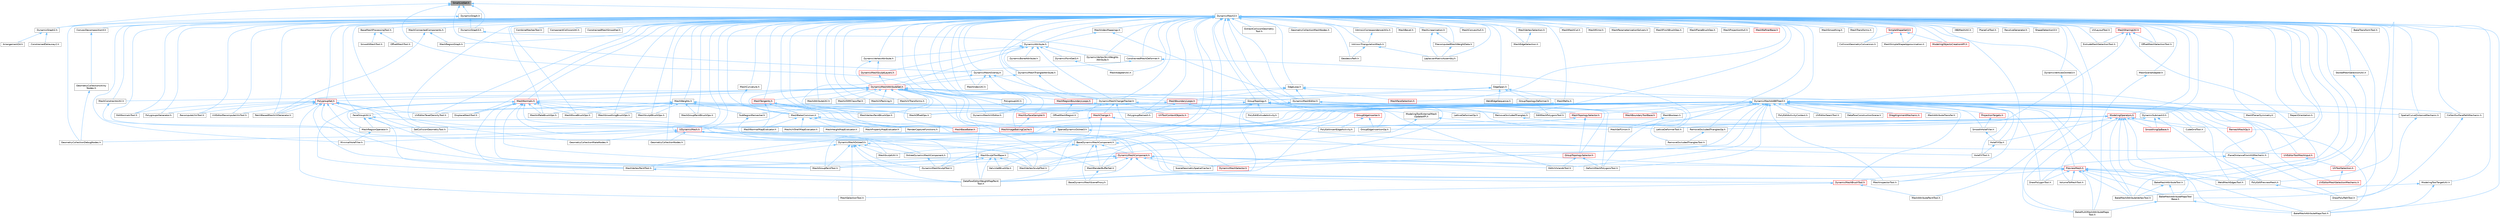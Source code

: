 digraph "SmallListSet.h"
{
 // INTERACTIVE_SVG=YES
 // LATEX_PDF_SIZE
  bgcolor="transparent";
  edge [fontname=Helvetica,fontsize=10,labelfontname=Helvetica,labelfontsize=10];
  node [fontname=Helvetica,fontsize=10,shape=box,height=0.2,width=0.4];
  Node1 [id="Node000001",label="SmallListSet.h",height=0.2,width=0.4,color="gray40", fillcolor="grey60", style="filled", fontcolor="black",tooltip=" "];
  Node1 -> Node2 [id="edge1_Node000001_Node000002",dir="back",color="steelblue1",style="solid",tooltip=" "];
  Node2 [id="Node000002",label="DynamicGraph.h",height=0.2,width=0.4,color="grey40", fillcolor="white", style="filled",URL="$d9/d3f/DynamicGraph_8h.html",tooltip=" "];
  Node2 -> Node3 [id="edge2_Node000002_Node000003",dir="back",color="steelblue1",style="solid",tooltip=" "];
  Node3 [id="Node000003",label="DynamicGraph2.h",height=0.2,width=0.4,color="grey40", fillcolor="white", style="filled",URL="$df/d51/DynamicGraph2_8h.html",tooltip=" "];
  Node3 -> Node4 [id="edge3_Node000003_Node000004",dir="back",color="steelblue1",style="solid",tooltip=" "];
  Node4 [id="Node000004",label="Arrangement2d.h",height=0.2,width=0.4,color="grey40", fillcolor="white", style="filled",URL="$de/d7e/Arrangement2d_8h.html",tooltip=" "];
  Node3 -> Node5 [id="edge4_Node000003_Node000005",dir="back",color="steelblue1",style="solid",tooltip=" "];
  Node5 [id="Node000005",label="ConstrainedDelaunay2.h",height=0.2,width=0.4,color="grey40", fillcolor="white", style="filled",URL="$de/dbf/ConstrainedDelaunay2_8h.html",tooltip=" "];
  Node2 -> Node6 [id="edge5_Node000002_Node000006",dir="back",color="steelblue1",style="solid",tooltip=" "];
  Node6 [id="Node000006",label="DynamicGraph3.h",height=0.2,width=0.4,color="grey40", fillcolor="white", style="filled",URL="$dd/d8e/DynamicGraph3_8h.html",tooltip=" "];
  Node6 -> Node7 [id="edge6_Node000006_Node000007",dir="back",color="steelblue1",style="solid",tooltip=" "];
  Node7 [id="Node000007",label="ConstrainedMeshDeformer.h",height=0.2,width=0.4,color="grey40", fillcolor="white", style="filled",URL="$df/ddf/ConstrainedMeshDeformer_8h.html",tooltip=" "];
  Node7 -> Node8 [id="edge7_Node000007_Node000008",dir="back",color="steelblue1",style="solid",tooltip=" "];
  Node8 [id="Node000008",label="LatticeDeformerTool.h",height=0.2,width=0.4,color="grey40", fillcolor="white", style="filled",URL="$db/d83/LatticeDeformerTool_8h.html",tooltip=" "];
  Node7 -> Node9 [id="edge8_Node000007_Node000009",dir="back",color="steelblue1",style="solid",tooltip=" "];
  Node9 [id="Node000009",label="MeshOffsetOps.h",height=0.2,width=0.4,color="grey40", fillcolor="white", style="filled",URL="$da/d6c/MeshOffsetOps_8h.html",tooltip=" "];
  Node1 -> Node3 [id="edge9_Node000001_Node000003",dir="back",color="steelblue1",style="solid",tooltip=" "];
  Node1 -> Node6 [id="edge10_Node000001_Node000006",dir="back",color="steelblue1",style="solid",tooltip=" "];
  Node1 -> Node10 [id="edge11_Node000001_Node000010",dir="back",color="steelblue1",style="solid",tooltip=" "];
  Node10 [id="Node000010",label="DynamicMesh3.h",height=0.2,width=0.4,color="grey40", fillcolor="white", style="filled",URL="$d5/d34/DynamicMesh3_8h.html",tooltip=" "];
  Node10 -> Node11 [id="edge12_Node000010_Node000011",dir="back",color="steelblue1",style="solid",tooltip=" "];
  Node11 [id="Node000011",label="BakeMeshAttributeMapsTool.h",height=0.2,width=0.4,color="grey40", fillcolor="white", style="filled",URL="$d8/d14/BakeMeshAttributeMapsTool_8h.html",tooltip=" "];
  Node10 -> Node12 [id="edge13_Node000010_Node000012",dir="back",color="steelblue1",style="solid",tooltip=" "];
  Node12 [id="Node000012",label="BakeMeshAttributeMapsTool\lBase.h",height=0.2,width=0.4,color="grey40", fillcolor="white", style="filled",URL="$dc/d68/BakeMeshAttributeMapsToolBase_8h.html",tooltip=" "];
  Node12 -> Node11 [id="edge14_Node000012_Node000011",dir="back",color="steelblue1",style="solid",tooltip=" "];
  Node12 -> Node13 [id="edge15_Node000012_Node000013",dir="back",color="steelblue1",style="solid",tooltip=" "];
  Node13 [id="Node000013",label="BakeMultiMeshAttributeMaps\lTool.h",height=0.2,width=0.4,color="grey40", fillcolor="white", style="filled",URL="$d7/d65/BakeMultiMeshAttributeMapsTool_8h.html",tooltip=" "];
  Node10 -> Node14 [id="edge16_Node000010_Node000014",dir="back",color="steelblue1",style="solid",tooltip=" "];
  Node14 [id="Node000014",label="BakeMeshAttributeTool.h",height=0.2,width=0.4,color="grey40", fillcolor="white", style="filled",URL="$d0/d82/BakeMeshAttributeTool_8h.html",tooltip=" "];
  Node14 -> Node12 [id="edge17_Node000014_Node000012",dir="back",color="steelblue1",style="solid",tooltip=" "];
  Node14 -> Node15 [id="edge18_Node000014_Node000015",dir="back",color="steelblue1",style="solid",tooltip=" "];
  Node15 [id="Node000015",label="BakeMeshAttributeVertexTool.h",height=0.2,width=0.4,color="grey40", fillcolor="white", style="filled",URL="$d6/d76/BakeMeshAttributeVertexTool_8h.html",tooltip=" "];
  Node10 -> Node15 [id="edge19_Node000010_Node000015",dir="back",color="steelblue1",style="solid",tooltip=" "];
  Node10 -> Node13 [id="edge20_Node000010_Node000013",dir="back",color="steelblue1",style="solid",tooltip=" "];
  Node10 -> Node16 [id="edge21_Node000010_Node000016",dir="back",color="steelblue1",style="solid",tooltip=" "];
  Node16 [id="Node000016",label="BakeTransformTool.h",height=0.2,width=0.4,color="grey40", fillcolor="white", style="filled",URL="$dc/d39/BakeTransformTool_8h.html",tooltip=" "];
  Node10 -> Node17 [id="edge22_Node000010_Node000017",dir="back",color="steelblue1",style="solid",tooltip=" "];
  Node17 [id="Node000017",label="BaseDynamicMeshComponent.h",height=0.2,width=0.4,color="grey40", fillcolor="white", style="filled",URL="$d3/df4/BaseDynamicMeshComponent_8h.html",tooltip=" "];
  Node17 -> Node18 [id="edge23_Node000017_Node000018",dir="back",color="steelblue1",style="solid",tooltip=" "];
  Node18 [id="Node000018",label="BaseDynamicMeshSceneProxy.h",height=0.2,width=0.4,color="grey40", fillcolor="white", style="filled",URL="$d2/dee/BaseDynamicMeshSceneProxy_8h.html",tooltip=" "];
  Node17 -> Node19 [id="edge24_Node000017_Node000019",dir="back",color="steelblue1",style="solid",tooltip=" "];
  Node19 [id="Node000019",label="DynamicMeshComponent.h",height=0.2,width=0.4,color="red", fillcolor="#FFF0F0", style="filled",URL="$d8/d66/DynamicMeshComponent_8h.html",tooltip=" "];
  Node19 -> Node20 [id="edge25_Node000019_Node000020",dir="back",color="steelblue1",style="solid",tooltip=" "];
  Node20 [id="Node000020",label="DataflowEditorWeightMapPaint\lTool.h",height=0.2,width=0.4,color="grey40", fillcolor="white", style="filled",URL="$db/d46/DataflowEditorWeightMapPaintTool_8h.html",tooltip=" "];
  Node19 -> Node21 [id="edge26_Node000019_Node000021",dir="back",color="steelblue1",style="solid",tooltip=" "];
  Node21 [id="Node000021",label="DeformMeshPolygonsTool.h",height=0.2,width=0.4,color="grey40", fillcolor="white", style="filled",URL="$db/d72/DeformMeshPolygonsTool_8h.html",tooltip=" "];
  Node19 -> Node23 [id="edge27_Node000019_Node000023",dir="back",color="steelblue1",style="solid",tooltip=" "];
  Node23 [id="Node000023",label="DynamicMeshBrushTool.h",height=0.2,width=0.4,color="red", fillcolor="#FFF0F0", style="filled",URL="$da/d04/DynamicMeshBrushTool_8h.html",tooltip=" "];
  Node23 -> Node24 [id="edge28_Node000023_Node000024",dir="back",color="steelblue1",style="solid",tooltip=" "];
  Node24 [id="Node000024",label="MeshAttributePaintTool.h",height=0.2,width=0.4,color="grey40", fillcolor="white", style="filled",URL="$d3/d29/MeshAttributePaintTool_8h.html",tooltip=" "];
  Node23 -> Node25 [id="edge29_Node000023_Node000025",dir="back",color="steelblue1",style="solid",tooltip=" "];
  Node25 [id="Node000025",label="MeshSelectionTool.h",height=0.2,width=0.4,color="grey40", fillcolor="white", style="filled",URL="$d8/d80/MeshSelectionTool_8h.html",tooltip=" "];
  Node19 -> Node27 [id="edge30_Node000019_Node000027",dir="back",color="steelblue1",style="solid",tooltip=" "];
  Node27 [id="Node000027",label="DynamicMeshSelector.h",height=0.2,width=0.4,color="red", fillcolor="#FFF0F0", style="filled",URL="$dc/d01/DynamicMeshSelector_8h.html",tooltip=" "];
  Node19 -> Node29 [id="edge31_Node000019_Node000029",dir="back",color="steelblue1",style="solid",tooltip=" "];
  Node29 [id="Node000029",label="EditUVIslandsTool.h",height=0.2,width=0.4,color="grey40", fillcolor="white", style="filled",URL="$d0/de4/EditUVIslandsTool_8h.html",tooltip=" "];
  Node19 -> Node30 [id="edge32_Node000019_Node000030",dir="back",color="steelblue1",style="solid",tooltip=" "];
  Node30 [id="Node000030",label="MeshGroupPaintTool.h",height=0.2,width=0.4,color="grey40", fillcolor="white", style="filled",URL="$dd/d04/MeshGroupPaintTool_8h.html",tooltip=" "];
  Node19 -> Node31 [id="edge33_Node000019_Node000031",dir="back",color="steelblue1",style="solid",tooltip=" "];
  Node31 [id="Node000031",label="MeshRenderBufferSet.h",height=0.2,width=0.4,color="grey40", fillcolor="white", style="filled",URL="$de/dc2/MeshRenderBufferSet_8h.html",tooltip=" "];
  Node31 -> Node18 [id="edge34_Node000031_Node000018",dir="back",color="steelblue1",style="solid",tooltip=" "];
  Node19 -> Node36 [id="edge35_Node000019_Node000036",dir="back",color="steelblue1",style="solid",tooltip=" "];
  Node36 [id="Node000036",label="MeshVertexPaintTool.h",height=0.2,width=0.4,color="grey40", fillcolor="white", style="filled",URL="$db/d74/MeshVertexPaintTool_8h.html",tooltip=" "];
  Node36 -> Node20 [id="edge36_Node000036_Node000020",dir="back",color="steelblue1",style="solid",tooltip=" "];
  Node19 -> Node37 [id="edge37_Node000019_Node000037",dir="back",color="steelblue1",style="solid",tooltip=" "];
  Node37 [id="Node000037",label="MeshVertexSculptTool.h",height=0.2,width=0.4,color="grey40", fillcolor="white", style="filled",URL="$dc/da6/MeshVertexSculptTool_8h.html",tooltip=" "];
  Node19 -> Node38 [id="edge38_Node000019_Node000038",dir="back",color="steelblue1",style="solid",tooltip=" "];
  Node38 [id="Node000038",label="PreviewMesh.h",height=0.2,width=0.4,color="red", fillcolor="#FFF0F0", style="filled",URL="$d6/d30/PreviewMesh_8h.html",tooltip=" "];
  Node38 -> Node11 [id="edge39_Node000038_Node000011",dir="back",color="steelblue1",style="solid",tooltip=" "];
  Node38 -> Node12 [id="edge40_Node000038_Node000012",dir="back",color="steelblue1",style="solid",tooltip=" "];
  Node38 -> Node14 [id="edge41_Node000038_Node000014",dir="back",color="steelblue1",style="solid",tooltip=" "];
  Node38 -> Node15 [id="edge42_Node000038_Node000015",dir="back",color="steelblue1",style="solid",tooltip=" "];
  Node38 -> Node13 [id="edge43_Node000038_Node000013",dir="back",color="steelblue1",style="solid",tooltip=" "];
  Node38 -> Node42 [id="edge44_Node000038_Node000042",dir="back",color="steelblue1",style="solid",tooltip=" "];
  Node42 [id="Node000042",label="DrawPolygonTool.h",height=0.2,width=0.4,color="grey40", fillcolor="white", style="filled",URL="$d0/d15/DrawPolygonTool_8h.html",tooltip=" "];
  Node38 -> Node23 [id="edge45_Node000038_Node000023",dir="back",color="steelblue1",style="solid",tooltip=" "];
  Node38 -> Node43 [id="edge46_Node000038_Node000043",dir="back",color="steelblue1",style="solid",tooltip=" "];
  Node43 [id="Node000043",label="MeshInspectorTool.h",height=0.2,width=0.4,color="grey40", fillcolor="white", style="filled",URL="$de/da1/MeshInspectorTool_8h.html",tooltip=" "];
  Node38 -> Node78 [id="edge47_Node000038_Node000078",dir="back",color="steelblue1",style="solid",tooltip=" "];
  Node78 [id="Node000078",label="PolyEditPreviewMesh.h",height=0.2,width=0.4,color="grey40", fillcolor="white", style="filled",URL="$d2/de8/PolyEditPreviewMesh_8h.html",tooltip=" "];
  Node78 -> Node79 [id="edge48_Node000078_Node000079",dir="back",color="steelblue1",style="solid",tooltip=" "];
  Node79 [id="Node000079",label="DrawPolyPathTool.h",height=0.2,width=0.4,color="grey40", fillcolor="white", style="filled",URL="$dc/d3e/DrawPolyPathTool_8h.html",tooltip=" "];
  Node38 -> Node83 [id="edge49_Node000038_Node000083",dir="back",color="steelblue1",style="solid",tooltip=" "];
  Node83 [id="Node000083",label="VolumeToMeshTool.h",height=0.2,width=0.4,color="grey40", fillcolor="white", style="filled",URL="$de/d64/VolumeToMeshTool_8h.html",tooltip=" "];
  Node38 -> Node77 [id="edge50_Node000038_Node000077",dir="back",color="steelblue1",style="solid",tooltip=" "];
  Node77 [id="Node000077",label="WeldMeshEdgesTool.h",height=0.2,width=0.4,color="grey40", fillcolor="white", style="filled",URL="$d5/d6e/WeldMeshEdgesTool_8h.html",tooltip=" "];
  Node19 -> Node84 [id="edge51_Node000019_Node000084",dir="back",color="steelblue1",style="solid",tooltip=" "];
  Node84 [id="Node000084",label="SceneGeometrySpatialCache.h",height=0.2,width=0.4,color="grey40", fillcolor="white", style="filled",URL="$d6/d6f/SceneGeometrySpatialCache_8h.html",tooltip=" "];
  Node17 -> Node31 [id="edge52_Node000017_Node000031",dir="back",color="steelblue1",style="solid",tooltip=" "];
  Node17 -> Node85 [id="edge53_Node000017_Node000085",dir="back",color="steelblue1",style="solid",tooltip=" "];
  Node85 [id="Node000085",label="MeshSculptToolBase.h",height=0.2,width=0.4,color="grey40", fillcolor="white", style="filled",URL="$d8/d2a/MeshSculptToolBase_8h.html",tooltip=" "];
  Node85 -> Node20 [id="edge54_Node000085_Node000020",dir="back",color="steelblue1",style="solid",tooltip=" "];
  Node85 -> Node86 [id="edge55_Node000085_Node000086",dir="back",color="steelblue1",style="solid",tooltip=" "];
  Node86 [id="Node000086",label="DynamicMeshSculptTool.h",height=0.2,width=0.4,color="grey40", fillcolor="white", style="filled",URL="$d6/d16/DynamicMeshSculptTool_8h.html",tooltip=" "];
  Node85 -> Node87 [id="edge56_Node000085_Node000087",dir="back",color="steelblue1",style="solid",tooltip=" "];
  Node87 [id="Node000087",label="KelvinletBrushOp.h",height=0.2,width=0.4,color="grey40", fillcolor="white", style="filled",URL="$d9/d5c/KelvinletBrushOp_8h.html",tooltip=" "];
  Node85 -> Node30 [id="edge57_Node000085_Node000030",dir="back",color="steelblue1",style="solid",tooltip=" "];
  Node85 -> Node36 [id="edge58_Node000085_Node000036",dir="back",color="steelblue1",style="solid",tooltip=" "];
  Node85 -> Node37 [id="edge59_Node000085_Node000037",dir="back",color="steelblue1",style="solid",tooltip=" "];
  Node17 -> Node88 [id="edge60_Node000017_Node000088",dir="back",color="steelblue1",style="solid",tooltip=" "];
  Node88 [id="Node000088",label="OctreeDynamicMeshComponent.h",height=0.2,width=0.4,color="grey40", fillcolor="white", style="filled",URL="$d9/d19/OctreeDynamicMeshComponent_8h.html",tooltip=" "];
  Node88 -> Node86 [id="edge61_Node000088_Node000086",dir="back",color="steelblue1",style="solid",tooltip=" "];
  Node17 -> Node89 [id="edge62_Node000017_Node000089",dir="back",color="steelblue1",style="solid",tooltip=" "];
  Node89 [id="Node000089",label="UVEditorToolMeshInput.h",height=0.2,width=0.4,color="red", fillcolor="#FFF0F0", style="filled",URL="$d2/de6/UVEditorToolMeshInput_8h.html",tooltip=" "];
  Node89 -> Node95 [id="edge63_Node000089_Node000095",dir="back",color="steelblue1",style="solid",tooltip=" "];
  Node95 [id="Node000095",label="UVToolSelection.h",height=0.2,width=0.4,color="red", fillcolor="#FFF0F0", style="filled",URL="$dc/db4/UVToolSelection_8h.html",tooltip=" "];
  Node95 -> Node96 [id="edge64_Node000095_Node000096",dir="back",color="steelblue1",style="solid",tooltip=" "];
  Node96 [id="Node000096",label="UVEditorMeshSelectionMechanic.h",height=0.2,width=0.4,color="red", fillcolor="#FFF0F0", style="filled",URL="$d2/d73/UVEditorMeshSelectionMechanic_8h.html",tooltip=" "];
  Node10 -> Node57 [id="edge65_Node000010_Node000057",dir="back",color="steelblue1",style="solid",tooltip=" "];
  Node57 [id="Node000057",label="BaseMeshProcessingTool.h",height=0.2,width=0.4,color="grey40", fillcolor="white", style="filled",URL="$d4/d77/BaseMeshProcessingTool_8h.html",tooltip=" "];
  Node57 -> Node58 [id="edge66_Node000057_Node000058",dir="back",color="steelblue1",style="solid",tooltip=" "];
  Node58 [id="Node000058",label="OffsetMeshTool.h",height=0.2,width=0.4,color="grey40", fillcolor="white", style="filled",URL="$da/d01/OffsetMeshTool_8h.html",tooltip=" "];
  Node57 -> Node59 [id="edge67_Node000057_Node000059",dir="back",color="steelblue1",style="solid",tooltip=" "];
  Node59 [id="Node000059",label="SmoothMeshTool.h",height=0.2,width=0.4,color="grey40", fillcolor="white", style="filled",URL="$da/da9/SmoothMeshTool_8h.html",tooltip=" "];
  Node10 -> Node102 [id="edge68_Node000010_Node000102",dir="back",color="steelblue1",style="solid",tooltip=" "];
  Node102 [id="Node000102",label="CollectSurfacePathMechanic.h",height=0.2,width=0.4,color="grey40", fillcolor="white", style="filled",URL="$d5/dd0/CollectSurfacePathMechanic_8h.html",tooltip=" "];
  Node102 -> Node79 [id="edge69_Node000102_Node000079",dir="back",color="steelblue1",style="solid",tooltip=" "];
  Node10 -> Node103 [id="edge70_Node000010_Node000103",dir="back",color="steelblue1",style="solid",tooltip=" "];
  Node103 [id="Node000103",label="CollisionGeometryConversion.h",height=0.2,width=0.4,color="grey40", fillcolor="white", style="filled",URL="$df/d0d/CollisionGeometryConversion_8h.html",tooltip=" "];
  Node10 -> Node51 [id="edge71_Node000010_Node000051",dir="back",color="steelblue1",style="solid",tooltip=" "];
  Node51 [id="Node000051",label="CombineMeshesTool.h",height=0.2,width=0.4,color="grey40", fillcolor="white", style="filled",URL="$dd/da3/CombineMeshesTool_8h.html",tooltip=" "];
  Node10 -> Node104 [id="edge72_Node000010_Node000104",dir="back",color="steelblue1",style="solid",tooltip=" "];
  Node104 [id="Node000104",label="ComponentCollisionUtil.h",height=0.2,width=0.4,color="grey40", fillcolor="white", style="filled",URL="$d9/d1c/ComponentCollisionUtil_8h.html",tooltip=" "];
  Node10 -> Node7 [id="edge73_Node000010_Node000007",dir="back",color="steelblue1",style="solid",tooltip=" "];
  Node10 -> Node105 [id="edge74_Node000010_Node000105",dir="back",color="steelblue1",style="solid",tooltip=" "];
  Node105 [id="Node000105",label="ConstrainedMeshSmoother.h",height=0.2,width=0.4,color="grey40", fillcolor="white", style="filled",URL="$d7/d9e/ConstrainedMeshSmoother_8h.html",tooltip=" "];
  Node10 -> Node106 [id="edge75_Node000010_Node000106",dir="back",color="steelblue1",style="solid",tooltip=" "];
  Node106 [id="Node000106",label="ConvexDecomposition3.h",height=0.2,width=0.4,color="grey40", fillcolor="white", style="filled",URL="$d4/d2b/ConvexDecomposition3_8h.html",tooltip=" "];
  Node106 -> Node107 [id="edge76_Node000106_Node000107",dir="back",color="steelblue1",style="solid",tooltip=" "];
  Node107 [id="Node000107",label="GeometryCollectionUtility\lNodes.h",height=0.2,width=0.4,color="grey40", fillcolor="white", style="filled",URL="$d7/da4/GeometryCollectionUtilityNodes_8h.html",tooltip=" "];
  Node107 -> Node108 [id="edge77_Node000107_Node000108",dir="back",color="steelblue1",style="solid",tooltip=" "];
  Node108 [id="Node000108",label="GeometryCollectionDebugNodes.h",height=0.2,width=0.4,color="grey40", fillcolor="white", style="filled",URL="$dd/d38/GeometryCollectionDebugNodes_8h.html",tooltip=" "];
  Node10 -> Node60 [id="edge78_Node000010_Node000060",dir="back",color="steelblue1",style="solid",tooltip=" "];
  Node60 [id="Node000060",label="DisplaceMeshTool.h",height=0.2,width=0.4,color="grey40", fillcolor="white", style="filled",URL="$da/d28/DisplaceMeshTool_8h.html",tooltip=" "];
  Node10 -> Node109 [id="edge79_Node000010_Node000109",dir="back",color="steelblue1",style="solid",tooltip=" "];
  Node109 [id="Node000109",label="DynamicAttribute.h",height=0.2,width=0.4,color="grey40", fillcolor="white", style="filled",URL="$d8/db1/DynamicAttribute_8h.html",tooltip=" "];
  Node109 -> Node110 [id="edge80_Node000109_Node000110",dir="back",color="steelblue1",style="solid",tooltip=" "];
  Node110 [id="Node000110",label="DynamicBoneAttribute.h",height=0.2,width=0.4,color="grey40", fillcolor="white", style="filled",URL="$d7/d41/DynamicBoneAttribute_8h.html",tooltip=" "];
  Node109 -> Node111 [id="edge81_Node000109_Node000111",dir="back",color="steelblue1",style="solid",tooltip=" "];
  Node111 [id="Node000111",label="DynamicMeshAttributeSet.h",height=0.2,width=0.4,color="red", fillcolor="#FFF0F0", style="filled",URL="$d1/d88/DynamicMeshAttributeSet_8h.html",tooltip=" "];
  Node111 -> Node20 [id="edge82_Node000111_Node000020",dir="back",color="steelblue1",style="solid",tooltip=" "];
  Node111 -> Node112 [id="edge83_Node000111_Node000112",dir="back",color="steelblue1",style="solid",tooltip=" "];
  Node112 [id="Node000112",label="DynamicMeshChangeTracker.h",height=0.2,width=0.4,color="grey40", fillcolor="white", style="filled",URL="$dd/df0/DynamicMeshChangeTracker_8h.html",tooltip=" "];
  Node112 -> Node20 [id="edge84_Node000112_Node000020",dir="back",color="steelblue1",style="solid",tooltip=" "];
  Node112 -> Node27 [id="edge85_Node000112_Node000027",dir="back",color="steelblue1",style="solid",tooltip=" "];
  Node112 -> Node113 [id="edge86_Node000112_Node000113",dir="back",color="steelblue1",style="solid",tooltip=" "];
  Node113 [id="Node000113",label="EditMeshPolygonsTool.h",height=0.2,width=0.4,color="grey40", fillcolor="white", style="filled",URL="$d5/d72/EditMeshPolygonsTool_8h.html",tooltip=" "];
  Node112 -> Node114 [id="edge87_Node000112_Node000114",dir="back",color="steelblue1",style="solid",tooltip=" "];
  Node114 [id="Node000114",label="MeshChange.h",height=0.2,width=0.4,color="red", fillcolor="#FFF0F0", style="filled",URL="$de/d27/MeshChange_8h.html",tooltip=" "];
  Node114 -> Node17 [id="edge88_Node000114_Node000017",dir="back",color="steelblue1",style="solid",tooltip=" "];
  Node114 -> Node38 [id="edge89_Node000114_Node000038",dir="back",color="steelblue1",style="solid",tooltip=" "];
  Node114 -> Node117 [id="edge90_Node000114_Node000117",dir="back",color="steelblue1",style="solid",tooltip=" "];
  Node117 [id="Node000117",label="UDynamicMesh.h",height=0.2,width=0.4,color="red", fillcolor="#FFF0F0", style="filled",URL="$d3/dcc/UDynamicMesh_8h.html",tooltip=" "];
  Node117 -> Node17 [id="edge91_Node000117_Node000017",dir="back",color="steelblue1",style="solid",tooltip=" "];
  Node117 -> Node19 [id="edge92_Node000117_Node000019",dir="back",color="steelblue1",style="solid",tooltip=" "];
  Node117 -> Node108 [id="edge93_Node000117_Node000108",dir="back",color="steelblue1",style="solid",tooltip=" "];
  Node117 -> Node120 [id="edge94_Node000117_Node000120",dir="back",color="steelblue1",style="solid",tooltip=" "];
  Node120 [id="Node000120",label="GeometryCollectionMakeNodes.h",height=0.2,width=0.4,color="grey40", fillcolor="white", style="filled",URL="$d6/d20/GeometryCollectionMakeNodes_8h.html",tooltip=" "];
  Node117 -> Node121 [id="edge95_Node000117_Node000121",dir="back",color="steelblue1",style="solid",tooltip=" "];
  Node121 [id="Node000121",label="GeometryCollectionNodes.h",height=0.2,width=0.4,color="grey40", fillcolor="white", style="filled",URL="$d6/d73/GeometryCollectionNodes_8h.html",tooltip=" "];
  Node117 -> Node88 [id="edge96_Node000117_Node000088",dir="back",color="steelblue1",style="solid",tooltip=" "];
  Node112 -> Node122 [id="edge97_Node000112_Node000122",dir="back",color="steelblue1",style="solid",tooltip=" "];
  Node122 [id="Node000122",label="OffsetMeshRegion.h",height=0.2,width=0.4,color="grey40", fillcolor="white", style="filled",URL="$d5/d82/OffsetMeshRegion_8h.html",tooltip=" "];
  Node112 -> Node123 [id="edge98_Node000112_Node000123",dir="back",color="steelblue1",style="solid",tooltip=" "];
  Node123 [id="Node000123",label="SubRegionRemesher.h",height=0.2,width=0.4,color="grey40", fillcolor="white", style="filled",URL="$d9/d7c/SubRegionRemesher_8h.html",tooltip=" "];
  Node123 -> Node86 [id="edge99_Node000123_Node000086",dir="back",color="steelblue1",style="solid",tooltip=" "];
  Node112 -> Node124 [id="edge100_Node000112_Node000124",dir="back",color="steelblue1",style="solid",tooltip=" "];
  Node124 [id="Node000124",label="UVToolContextObjects.h",height=0.2,width=0.4,color="red", fillcolor="#FFF0F0", style="filled",URL="$d1/d13/UVToolContextObjects_8h.html",tooltip=" "];
  Node111 -> Node126 [id="edge101_Node000111_Node000126",dir="back",color="steelblue1",style="solid",tooltip=" "];
  Node126 [id="Node000126",label="DynamicMeshEditor.h",height=0.2,width=0.4,color="grey40", fillcolor="white", style="filled",URL="$d2/db3/DynamicMeshEditor_8h.html",tooltip=" "];
  Node126 -> Node127 [id="edge102_Node000126_Node000127",dir="back",color="steelblue1",style="solid",tooltip=" "];
  Node127 [id="Node000127",label="DynamicSubmesh3.h",height=0.2,width=0.4,color="grey40", fillcolor="white", style="filled",URL="$df/d5e/DynamicSubmesh3_8h.html",tooltip=" "];
  Node127 -> Node128 [id="edge103_Node000127_Node000128",dir="back",color="steelblue1",style="solid",tooltip=" "];
  Node128 [id="Node000128",label="MeshRegionOperator.h",height=0.2,width=0.4,color="grey40", fillcolor="white", style="filled",URL="$db/d2c/MeshRegionOperator_8h.html",tooltip=" "];
  Node128 -> Node129 [id="edge104_Node000128_Node000129",dir="back",color="steelblue1",style="solid",tooltip=" "];
  Node129 [id="Node000129",label="MinimalHoleFiller.h",height=0.2,width=0.4,color="grey40", fillcolor="white", style="filled",URL="$dc/d8e/MinimalHoleFiller_8h.html",tooltip=" "];
  Node127 -> Node78 [id="edge105_Node000127_Node000078",dir="back",color="steelblue1",style="solid",tooltip=" "];
  Node127 -> Node130 [id="edge106_Node000127_Node000130",dir="back",color="steelblue1",style="solid",tooltip=" "];
  Node130 [id="Node000130",label="SmoothingOpBase.h",height=0.2,width=0.4,color="red", fillcolor="#FFF0F0", style="filled",URL="$d3/d7b/SmoothingOpBase_8h.html",tooltip=" "];
  Node126 -> Node133 [id="edge107_Node000126_Node000133",dir="back",color="steelblue1",style="solid",tooltip=" "];
  Node133 [id="Node000133",label="FaceGroupUtil.h",height=0.2,width=0.4,color="grey40", fillcolor="white", style="filled",URL="$d6/d29/FaceGroupUtil_8h.html",tooltip=" "];
  Node133 -> Node30 [id="edge108_Node000133_Node000030",dir="back",color="steelblue1",style="solid",tooltip=" "];
  Node133 -> Node43 [id="edge109_Node000133_Node000043",dir="back",color="steelblue1",style="solid",tooltip=" "];
  Node133 -> Node128 [id="edge110_Node000133_Node000128",dir="back",color="steelblue1",style="solid",tooltip=" "];
  Node133 -> Node36 [id="edge111_Node000133_Node000036",dir="back",color="steelblue1",style="solid",tooltip=" "];
  Node126 -> Node134 [id="edge112_Node000126_Node000134",dir="back",color="steelblue1",style="solid",tooltip=" "];
  Node134 [id="Node000134",label="LatticeDeformerOp.h",height=0.2,width=0.4,color="grey40", fillcolor="white", style="filled",URL="$d6/d92/LatticeDeformerOp_8h.html",tooltip=" "];
  Node126 -> Node135 [id="edge113_Node000126_Node000135",dir="back",color="steelblue1",style="solid",tooltip=" "];
  Node135 [id="Node000135",label="MeshBoolean.h",height=0.2,width=0.4,color="grey40", fillcolor="white", style="filled",URL="$dc/d24/MeshBoolean_8h.html",tooltip=" "];
  Node135 -> Node136 [id="edge114_Node000135_Node000136",dir="back",color="steelblue1",style="solid",tooltip=" "];
  Node136 [id="Node000136",label="MeshSelfUnion.h",height=0.2,width=0.4,color="grey40", fillcolor="white", style="filled",URL="$d0/d5f/MeshSelfUnion_8h.html",tooltip=" "];
  Node126 -> Node9 [id="edge115_Node000126_Node000009",dir="back",color="steelblue1",style="solid",tooltip=" "];
  Node126 -> Node136 [id="edge116_Node000126_Node000136",dir="back",color="steelblue1",style="solid",tooltip=" "];
  Node126 -> Node137 [id="edge117_Node000126_Node000137",dir="back",color="steelblue1",style="solid",tooltip=" "];
  Node137 [id="Node000137",label="RemoveOccludedTriangles.h",height=0.2,width=0.4,color="grey40", fillcolor="white", style="filled",URL="$dc/d7b/RemoveOccludedTriangles_8h.html",tooltip=" "];
  Node137 -> Node138 [id="edge118_Node000137_Node000138",dir="back",color="steelblue1",style="solid",tooltip=" "];
  Node138 [id="Node000138",label="RemoveOccludedTrianglesOp.h",height=0.2,width=0.4,color="grey40", fillcolor="white", style="filled",URL="$d2/d39/RemoveOccludedTrianglesOp_8h.html",tooltip=" "];
  Node138 -> Node71 [id="edge119_Node000138_Node000071",dir="back",color="steelblue1",style="solid",tooltip=" "];
  Node71 [id="Node000071",label="RemoveOccludedTrianglesTool.h",height=0.2,width=0.4,color="grey40", fillcolor="white", style="filled",URL="$d9/da1/RemoveOccludedTrianglesTool_8h.html",tooltip=" "];
  Node111 -> Node139 [id="edge120_Node000111_Node000139",dir="back",color="steelblue1",style="solid",tooltip=" "];
  Node139 [id="Node000139",label="DynamicMeshUVEditor.h",height=0.2,width=0.4,color="grey40", fillcolor="white", style="filled",URL="$d9/d1e/DynamicMeshUVEditor_8h.html",tooltip=" "];
  Node111 -> Node141 [id="edge121_Node000111_Node000141",dir="back",color="steelblue1",style="solid",tooltip=" "];
  Node141 [id="Node000141",label="GroupTopology.h",height=0.2,width=0.4,color="grey40", fillcolor="white", style="filled",URL="$d3/d84/GroupTopology_8h.html",tooltip=" "];
  Node141 -> Node20 [id="edge122_Node000141_Node000020",dir="back",color="steelblue1",style="solid",tooltip=" "];
  Node141 -> Node21 [id="edge123_Node000141_Node000021",dir="back",color="steelblue1",style="solid",tooltip=" "];
  Node141 -> Node29 [id="edge124_Node000141_Node000029",dir="back",color="steelblue1",style="solid",tooltip=" "];
  Node141 -> Node142 [id="edge125_Node000141_Node000142",dir="back",color="steelblue1",style="solid",tooltip=" "];
  Node142 [id="Node000142",label="GroupEdgeInserter.h",height=0.2,width=0.4,color="red", fillcolor="#FFF0F0", style="filled",URL="$d9/d17/GroupEdgeInserter_8h.html",tooltip=" "];
  Node142 -> Node144 [id="edge126_Node000142_Node000144",dir="back",color="steelblue1",style="solid",tooltip=" "];
  Node144 [id="Node000144",label="GroupEdgeInsertionOp.h",height=0.2,width=0.4,color="grey40", fillcolor="white", style="filled",URL="$d6/d71/GroupEdgeInsertionOp_8h.html",tooltip=" "];
  Node142 -> Node66 [id="edge127_Node000142_Node000066",dir="back",color="steelblue1",style="solid",tooltip=" "];
  Node66 [id="Node000066",label="PolyEditInsertEdgeActivity.h",height=0.2,width=0.4,color="grey40", fillcolor="white", style="filled",URL="$d1/d26/PolyEditInsertEdgeActivity_8h.html",tooltip=" "];
  Node141 -> Node144 [id="edge128_Node000141_Node000144",dir="back",color="steelblue1",style="solid",tooltip=" "];
  Node141 -> Node145 [id="edge129_Node000141_Node000145",dir="back",color="steelblue1",style="solid",tooltip=" "];
  Node145 [id="Node000145",label="GroupTopologySelector.h",height=0.2,width=0.4,color="red", fillcolor="#FFF0F0", style="filled",URL="$dc/dfe/GroupTopologySelector_8h.html",tooltip=" "];
  Node145 -> Node21 [id="edge130_Node000145_Node000021",dir="back",color="steelblue1",style="solid",tooltip=" "];
  Node145 -> Node29 [id="edge131_Node000145_Node000029",dir="back",color="steelblue1",style="solid",tooltip=" "];
  Node141 -> Node147 [id="edge132_Node000141_Node000147",dir="back",color="steelblue1",style="solid",tooltip=" "];
  Node147 [id="Node000147",label="MeshBoundaryToolBase.h",height=0.2,width=0.4,color="red", fillcolor="#FFF0F0", style="filled",URL="$dd/da3/MeshBoundaryToolBase_8h.html",tooltip=" "];
  Node141 -> Node148 [id="edge133_Node000141_Node000148",dir="back",color="steelblue1",style="solid",tooltip=" "];
  Node148 [id="Node000148",label="MeshTopologySelector.h",height=0.2,width=0.4,color="red", fillcolor="#FFF0F0", style="filled",URL="$d1/db0/MeshTopologySelector_8h.html",tooltip=" "];
  Node148 -> Node145 [id="edge134_Node000148_Node000145",dir="back",color="steelblue1",style="solid",tooltip=" "];
  Node148 -> Node66 [id="edge135_Node000148_Node000066",dir="back",color="steelblue1",style="solid",tooltip=" "];
  Node141 -> Node149 [id="edge136_Node000141_Node000149",dir="back",color="steelblue1",style="solid",tooltip=" "];
  Node149 [id="Node000149",label="PolyEditExtrudeActivity.h",height=0.2,width=0.4,color="grey40", fillcolor="white", style="filled",URL="$db/d72/PolyEditExtrudeActivity_8h.html",tooltip=" "];
  Node141 -> Node66 [id="edge137_Node000141_Node000066",dir="back",color="steelblue1",style="solid",tooltip=" "];
  Node141 -> Node150 [id="edge138_Node000141_Node000150",dir="back",color="steelblue1",style="solid",tooltip=" "];
  Node150 [id="Node000150",label="PolygroupRemesh.h",height=0.2,width=0.4,color="grey40", fillcolor="white", style="filled",URL="$d7/df6/PolygroupRemesh_8h.html",tooltip=" "];
  Node111 -> Node151 [id="edge139_Node000111_Node000151",dir="back",color="steelblue1",style="solid",tooltip=" "];
  Node151 [id="Node000151",label="MeshAttributeUtil.h",height=0.2,width=0.4,color="grey40", fillcolor="white", style="filled",URL="$d6/db6/MeshAttributeUtil_8h.html",tooltip=" "];
  Node111 -> Node152 [id="edge140_Node000111_Node000152",dir="back",color="steelblue1",style="solid",tooltip=" "];
  Node152 [id="Node000152",label="MeshBakerCommon.h",height=0.2,width=0.4,color="grey40", fillcolor="white", style="filled",URL="$d9/d92/MeshBakerCommon_8h.html",tooltip=" "];
  Node152 -> Node153 [id="edge141_Node000152_Node000153",dir="back",color="steelblue1",style="solid",tooltip=" "];
  Node153 [id="Node000153",label="MeshBaseBaker.h",height=0.2,width=0.4,color="red", fillcolor="#FFF0F0", style="filled",URL="$d7/ddc/MeshBaseBaker_8h.html",tooltip=" "];
  Node152 -> Node158 [id="edge142_Node000152_Node000158",dir="back",color="steelblue1",style="solid",tooltip=" "];
  Node158 [id="Node000158",label="MeshHeightMapEvaluator.h",height=0.2,width=0.4,color="grey40", fillcolor="white", style="filled",URL="$df/d45/MeshHeightMapEvaluator_8h.html",tooltip=" "];
  Node152 -> Node159 [id="edge143_Node000152_Node000159",dir="back",color="steelblue1",style="solid",tooltip=" "];
  Node159 [id="Node000159",label="MeshNormalMapEvaluator.h",height=0.2,width=0.4,color="grey40", fillcolor="white", style="filled",URL="$da/d03/MeshNormalMapEvaluator_8h.html",tooltip=" "];
  Node152 -> Node160 [id="edge144_Node000152_Node000160",dir="back",color="steelblue1",style="solid",tooltip=" "];
  Node160 [id="Node000160",label="MeshPropertyMapEvaluator.h",height=0.2,width=0.4,color="grey40", fillcolor="white", style="filled",URL="$d5/d6f/MeshPropertyMapEvaluator_8h.html",tooltip=" "];
  Node152 -> Node161 [id="edge145_Node000152_Node000161",dir="back",color="steelblue1",style="solid",tooltip=" "];
  Node161 [id="Node000161",label="MeshUVShellMapEvaluator.h",height=0.2,width=0.4,color="grey40", fillcolor="white", style="filled",URL="$da/d27/MeshUVShellMapEvaluator_8h.html",tooltip=" "];
  Node152 -> Node155 [id="edge146_Node000152_Node000155",dir="back",color="steelblue1",style="solid",tooltip=" "];
  Node155 [id="Node000155",label="RenderCaptureFunctions.h",height=0.2,width=0.4,color="grey40", fillcolor="white", style="filled",URL="$d3/dc6/RenderCaptureFunctions_8h.html",tooltip=" "];
  Node111 -> Node153 [id="edge147_Node000111_Node000153",dir="back",color="steelblue1",style="solid",tooltip=" "];
  Node111 -> Node162 [id="edge148_Node000111_Node000162",dir="back",color="steelblue1",style="solid",tooltip=" "];
  Node162 [id="Node000162",label="MeshConstraintsUtil.h",height=0.2,width=0.4,color="grey40", fillcolor="white", style="filled",URL="$d6/d05/MeshConstraintsUtil_8h.html",tooltip=" "];
  Node162 -> Node129 [id="edge149_Node000162_Node000129",dir="back",color="steelblue1",style="solid",tooltip=" "];
  Node111 -> Node165 [id="edge150_Node000111_Node000165",dir="back",color="steelblue1",style="solid",tooltip=" "];
  Node165 [id="Node000165",label="MeshImageBakingCache.h",height=0.2,width=0.4,color="red", fillcolor="#FFF0F0", style="filled",URL="$dd/d09/MeshImageBakingCache_8h.html",tooltip=" "];
  Node111 -> Node173 [id="edge151_Node000111_Node000173",dir="back",color="steelblue1",style="solid",tooltip=" "];
  Node173 [id="Node000173",label="MeshNormals.h",height=0.2,width=0.4,color="red", fillcolor="#FFF0F0", style="filled",URL="$d2/d57/MeshNormals_8h.html",tooltip=" "];
  Node173 -> Node20 [id="edge152_Node000173_Node000020",dir="back",color="steelblue1",style="solid",tooltip=" "];
  Node173 -> Node60 [id="edge153_Node000173_Node000060",dir="back",color="steelblue1",style="solid",tooltip=" "];
  Node173 -> Node86 [id="edge154_Node000173_Node000086",dir="back",color="steelblue1",style="solid",tooltip=" "];
  Node173 -> Node30 [id="edge155_Node000173_Node000030",dir="back",color="steelblue1",style="solid",tooltip=" "];
  Node173 -> Node175 [id="edge156_Node000173_Node000175",dir="back",color="steelblue1",style="solid",tooltip=" "];
  Node175 [id="Node000175",label="MeshInflateBrushOps.h",height=0.2,width=0.4,color="grey40", fillcolor="white", style="filled",URL="$d7/d16/MeshInflateBrushOps_8h.html",tooltip=" "];
  Node173 -> Node177 [id="edge157_Node000173_Node000177",dir="back",color="steelblue1",style="solid",tooltip=" "];
  Node177 [id="Node000177",label="MeshMoveBrushOps.h",height=0.2,width=0.4,color="grey40", fillcolor="white", style="filled",URL="$dd/dcb/MeshMoveBrushOps_8h.html",tooltip=" "];
  Node173 -> Node9 [id="edge158_Node000173_Node000009",dir="back",color="steelblue1",style="solid",tooltip=" "];
  Node173 -> Node128 [id="edge159_Node000173_Node000128",dir="back",color="steelblue1",style="solid",tooltip=" "];
  Node173 -> Node178 [id="edge160_Node000173_Node000178",dir="back",color="steelblue1",style="solid",tooltip=" "];
  Node178 [id="Node000178",label="MeshSculptBrushOps.h",height=0.2,width=0.4,color="grey40", fillcolor="white", style="filled",URL="$d1/dc9/MeshSculptBrushOps_8h.html",tooltip=" "];
  Node173 -> Node179 [id="edge161_Node000173_Node000179",dir="back",color="steelblue1",style="solid",tooltip=" "];
  Node179 [id="Node000179",label="MeshSculptUtil.h",height=0.2,width=0.4,color="grey40", fillcolor="white", style="filled",URL="$dc/de1/MeshSculptUtil_8h.html",tooltip=" "];
  Node173 -> Node180 [id="edge162_Node000173_Node000180",dir="back",color="steelblue1",style="solid",tooltip=" "];
  Node180 [id="Node000180",label="MeshSmoothingBrushOps.h",height=0.2,width=0.4,color="grey40", fillcolor="white", style="filled",URL="$dd/d1d/MeshSmoothingBrushOps_8h.html",tooltip=" "];
  Node173 -> Node36 [id="edge163_Node000173_Node000036",dir="back",color="steelblue1",style="solid",tooltip=" "];
  Node173 -> Node37 [id="edge164_Node000173_Node000037",dir="back",color="steelblue1",style="solid",tooltip=" "];
  Node173 -> Node150 [id="edge165_Node000173_Node000150",dir="back",color="steelblue1",style="solid",tooltip=" "];
  Node173 -> Node137 [id="edge166_Node000173_Node000137",dir="back",color="steelblue1",style="solid",tooltip=" "];
  Node111 -> Node31 [id="edge167_Node000111_Node000031",dir="back",color="steelblue1",style="solid",tooltip=" "];
  Node111 -> Node182 [id="edge168_Node000111_Node000182",dir="back",color="steelblue1",style="solid",tooltip=" "];
  Node182 [id="Node000182",label="MeshSurfaceSampler.h",height=0.2,width=0.4,color="red", fillcolor="#FFF0F0", style="filled",URL="$de/d0c/MeshSurfaceSampler_8h.html",tooltip=" "];
  Node182 -> Node165 [id="edge169_Node000182_Node000165",dir="back",color="steelblue1",style="solid",tooltip=" "];
  Node111 -> Node188 [id="edge170_Node000111_Node000188",dir="back",color="steelblue1",style="solid",tooltip=" "];
  Node188 [id="Node000188",label="MeshTangents.h",height=0.2,width=0.4,color="red", fillcolor="#FFF0F0", style="filled",URL="$d3/d56/MeshTangents_8h.html",tooltip=" "];
  Node188 -> Node19 [id="edge171_Node000188_Node000019",dir="back",color="steelblue1",style="solid",tooltip=" "];
  Node188 -> Node152 [id="edge172_Node000188_Node000152",dir="back",color="steelblue1",style="solid",tooltip=" "];
  Node188 -> Node153 [id="edge173_Node000188_Node000153",dir="back",color="steelblue1",style="solid",tooltip=" "];
  Node188 -> Node159 [id="edge174_Node000188_Node000159",dir="back",color="steelblue1",style="solid",tooltip=" "];
  Node188 -> Node155 [id="edge175_Node000188_Node000155",dir="back",color="steelblue1",style="solid",tooltip=" "];
  Node111 -> Node189 [id="edge176_Node000111_Node000189",dir="back",color="steelblue1",style="solid",tooltip=" "];
  Node189 [id="Node000189",label="MeshUDIMClassifier.h",height=0.2,width=0.4,color="grey40", fillcolor="white", style="filled",URL="$da/daf/MeshUDIMClassifier_8h.html",tooltip=" "];
  Node111 -> Node190 [id="edge177_Node000111_Node000190",dir="back",color="steelblue1",style="solid",tooltip=" "];
  Node190 [id="Node000190",label="MeshUVPacking.h",height=0.2,width=0.4,color="grey40", fillcolor="white", style="filled",URL="$d5/d78/MeshUVPacking_8h.html",tooltip=" "];
  Node111 -> Node191 [id="edge178_Node000111_Node000191",dir="back",color="steelblue1",style="solid",tooltip=" "];
  Node191 [id="Node000191",label="MeshUVTransforms.h",height=0.2,width=0.4,color="grey40", fillcolor="white", style="filled",URL="$dc/db6/MeshUVTransforms_8h.html",tooltip=" "];
  Node111 -> Node192 [id="edge179_Node000111_Node000192",dir="back",color="steelblue1",style="solid",tooltip=" "];
  Node192 [id="Node000192",label="MeshVertexPaintBrushOps.h",height=0.2,width=0.4,color="grey40", fillcolor="white", style="filled",URL="$df/d5b/MeshVertexPaintBrushOps_8h.html",tooltip=" "];
  Node111 -> Node193 [id="edge180_Node000111_Node000193",dir="back",color="steelblue1",style="solid",tooltip=" "];
  Node193 [id="Node000193",label="PatchBasedMeshUVGenerator.h",height=0.2,width=0.4,color="grey40", fillcolor="white", style="filled",URL="$df/df3/PatchBasedMeshUVGenerator_8h.html",tooltip=" "];
  Node111 -> Node195 [id="edge181_Node000111_Node000195",dir="back",color="steelblue1",style="solid",tooltip=" "];
  Node195 [id="Node000195",label="PolygroupSet.h",height=0.2,width=0.4,color="red", fillcolor="#FFF0F0", style="filled",URL="$de/dbc/PolygroupSet_8h.html",tooltip=" "];
  Node195 -> Node62 [id="edge182_Node000195_Node000062",dir="back",color="steelblue1",style="solid",tooltip=" "];
  Node62 [id="Node000062",label="EditNormalsTool.h",height=0.2,width=0.4,color="grey40", fillcolor="white", style="filled",URL="$de/d53/EditNormalsTool_8h.html",tooltip=" "];
  Node195 -> Node133 [id="edge183_Node000195_Node000133",dir="back",color="steelblue1",style="solid",tooltip=" "];
  Node195 -> Node30 [id="edge184_Node000195_Node000030",dir="back",color="steelblue1",style="solid",tooltip=" "];
  Node195 -> Node43 [id="edge185_Node000195_Node000043",dir="back",color="steelblue1",style="solid",tooltip=" "];
  Node195 -> Node25 [id="edge186_Node000195_Node000025",dir="back",color="steelblue1",style="solid",tooltip=" "];
  Node195 -> Node36 [id="edge187_Node000195_Node000036",dir="back",color="steelblue1",style="solid",tooltip=" "];
  Node195 -> Node37 [id="edge188_Node000195_Node000037",dir="back",color="steelblue1",style="solid",tooltip=" "];
  Node195 -> Node193 [id="edge189_Node000195_Node000193",dir="back",color="steelblue1",style="solid",tooltip=" "];
  Node195 -> Node208 [id="edge190_Node000195_Node000208",dir="back",color="steelblue1",style="solid",tooltip=" "];
  Node208 [id="Node000208",label="PolygroupsGenerator.h",height=0.2,width=0.4,color="grey40", fillcolor="white", style="filled",URL="$d4/d71/PolygroupsGenerator_8h.html",tooltip=" "];
  Node195 -> Node68 [id="edge191_Node000195_Node000068",dir="back",color="steelblue1",style="solid",tooltip=" "];
  Node68 [id="Node000068",label="RecomputeUVsTool.h",height=0.2,width=0.4,color="grey40", fillcolor="white", style="filled",URL="$d0/d92/RecomputeUVsTool_8h.html",tooltip=" "];
  Node195 -> Node73 [id="edge192_Node000195_Node000073",dir="back",color="steelblue1",style="solid",tooltip=" "];
  Node73 [id="Node000073",label="SetCollisionGeometryTool.h",height=0.2,width=0.4,color="grey40", fillcolor="white", style="filled",URL="$d0/de6/SetCollisionGeometryTool_8h.html",tooltip=" "];
  Node195 -> Node81 [id="edge193_Node000195_Node000081",dir="back",color="steelblue1",style="solid",tooltip=" "];
  Node81 [id="Node000081",label="UVEditorRecomputeUVsTool.h",height=0.2,width=0.4,color="grey40", fillcolor="white", style="filled",URL="$d2/db8/UVEditorRecomputeUVsTool_8h.html",tooltip=" "];
  Node195 -> Node82 [id="edge194_Node000195_Node000082",dir="back",color="steelblue1",style="solid",tooltip=" "];
  Node82 [id="Node000082",label="UVEditorTexelDensityTool.h",height=0.2,width=0.4,color="grey40", fillcolor="white", style="filled",URL="$d0/d8b/UVEditorTexelDensityTool_8h.html",tooltip=" "];
  Node111 -> Node210 [id="edge195_Node000111_Node000210",dir="back",color="steelblue1",style="solid",tooltip=" "];
  Node210 [id="Node000210",label="PolygroupUtil.h",height=0.2,width=0.4,color="grey40", fillcolor="white", style="filled",URL="$df/dde/PolygroupUtil_8h.html",tooltip=" "];
  Node111 -> Node89 [id="edge196_Node000111_Node000089",dir="back",color="steelblue1",style="solid",tooltip=" "];
  Node109 -> Node112 [id="edge197_Node000109_Node000112",dir="back",color="steelblue1",style="solid",tooltip=" "];
  Node109 -> Node215 [id="edge198_Node000109_Node000215",dir="back",color="steelblue1",style="solid",tooltip=" "];
  Node215 [id="Node000215",label="DynamicMeshSculptLayers.h",height=0.2,width=0.4,color="red", fillcolor="#FFF0F0", style="filled",URL="$da/df3/DynamicMeshSculptLayers_8h.html",tooltip=" "];
  Node215 -> Node111 [id="edge199_Node000215_Node000111",dir="back",color="steelblue1",style="solid",tooltip=" "];
  Node109 -> Node216 [id="edge200_Node000109_Node000216",dir="back",color="steelblue1",style="solid",tooltip=" "];
  Node216 [id="Node000216",label="DynamicMeshTriangleAttribute.h",height=0.2,width=0.4,color="grey40", fillcolor="white", style="filled",URL="$d0/d85/DynamicMeshTriangleAttribute_8h.html",tooltip=" "];
  Node216 -> Node111 [id="edge201_Node000216_Node000111",dir="back",color="steelblue1",style="solid",tooltip=" "];
  Node216 -> Node112 [id="edge202_Node000216_Node000112",dir="back",color="steelblue1",style="solid",tooltip=" "];
  Node109 -> Node217 [id="edge203_Node000109_Node000217",dir="back",color="steelblue1",style="solid",tooltip=" "];
  Node217 [id="Node000217",label="DynamicPointSet3.h",height=0.2,width=0.4,color="grey40", fillcolor="white", style="filled",URL="$d3/d32/DynamicPointSet3_8h.html",tooltip=" "];
  Node217 -> Node218 [id="edge204_Node000217_Node000218",dir="back",color="steelblue1",style="solid",tooltip=" "];
  Node218 [id="Node000218",label="MeshAdapterUtil.h",height=0.2,width=0.4,color="grey40", fillcolor="white", style="filled",URL="$d7/d6b/MeshAdapterUtil_8h.html",tooltip=" "];
  Node109 -> Node219 [id="edge205_Node000109_Node000219",dir="back",color="steelblue1",style="solid",tooltip=" "];
  Node219 [id="Node000219",label="DynamicVertexAttribute.h",height=0.2,width=0.4,color="grey40", fillcolor="white", style="filled",URL="$d4/de7/DynamicVertexAttribute_8h.html",tooltip=" "];
  Node219 -> Node111 [id="edge206_Node000219_Node000111",dir="back",color="steelblue1",style="solid",tooltip=" "];
  Node219 -> Node215 [id="edge207_Node000219_Node000215",dir="back",color="steelblue1",style="solid",tooltip=" "];
  Node109 -> Node220 [id="edge208_Node000109_Node000220",dir="back",color="steelblue1",style="solid",tooltip=" "];
  Node220 [id="Node000220",label="DynamicVertexSkinWeights\lAttribute.h",height=0.2,width=0.4,color="grey40", fillcolor="white", style="filled",URL="$db/d5b/DynamicVertexSkinWeightsAttribute_8h.html",tooltip=" "];
  Node10 -> Node221 [id="edge209_Node000010_Node000221",dir="back",color="steelblue1",style="solid",tooltip=" "];
  Node221 [id="Node000221",label="DynamicMeshAABBTree3.h",height=0.2,width=0.4,color="grey40", fillcolor="white", style="filled",URL="$d5/d0d/DynamicMeshAABBTree3_8h.html",tooltip=" "];
  Node221 -> Node11 [id="edge210_Node000221_Node000011",dir="back",color="steelblue1",style="solid",tooltip=" "];
  Node221 -> Node15 [id="edge211_Node000221_Node000015",dir="back",color="steelblue1",style="solid",tooltip=" "];
  Node221 -> Node102 [id="edge212_Node000221_Node000102",dir="back",color="steelblue1",style="solid",tooltip=" "];
  Node221 -> Node222 [id="edge213_Node000221_Node000222",dir="back",color="steelblue1",style="solid",tooltip=" "];
  Node222 [id="Node000222",label="CubeGridTool.h",height=0.2,width=0.4,color="grey40", fillcolor="white", style="filled",URL="$d3/d38/CubeGridTool_8h.html",tooltip=" "];
  Node221 -> Node223 [id="edge214_Node000221_Node000223",dir="back",color="steelblue1",style="solid",tooltip=" "];
  Node223 [id="Node000223",label="DataflowConstructionScene.h",height=0.2,width=0.4,color="grey40", fillcolor="white", style="filled",URL="$d7/d24/DataflowConstructionScene_8h.html",tooltip=" "];
  Node221 -> Node20 [id="edge215_Node000221_Node000020",dir="back",color="steelblue1",style="solid",tooltip=" "];
  Node221 -> Node21 [id="edge216_Node000221_Node000021",dir="back",color="steelblue1",style="solid",tooltip=" "];
  Node221 -> Node224 [id="edge217_Node000221_Node000224",dir="back",color="steelblue1",style="solid",tooltip=" "];
  Node224 [id="Node000224",label="DragAlignmentMechanic.h",height=0.2,width=0.4,color="red", fillcolor="#FFF0F0", style="filled",URL="$d1/d74/DragAlignmentMechanic_8h.html",tooltip=" "];
  Node221 -> Node42 [id="edge218_Node000221_Node000042",dir="back",color="steelblue1",style="solid",tooltip=" "];
  Node221 -> Node23 [id="edge219_Node000221_Node000023",dir="back",color="steelblue1",style="solid",tooltip=" "];
  Node221 -> Node86 [id="edge220_Node000221_Node000086",dir="back",color="steelblue1",style="solid",tooltip=" "];
  Node221 -> Node27 [id="edge221_Node000221_Node000027",dir="back",color="steelblue1",style="solid",tooltip=" "];
  Node221 -> Node139 [id="edge222_Node000221_Node000139",dir="back",color="steelblue1",style="solid",tooltip=" "];
  Node221 -> Node113 [id="edge223_Node000221_Node000113",dir="back",color="steelblue1",style="solid",tooltip=" "];
  Node221 -> Node29 [id="edge224_Node000221_Node000029",dir="back",color="steelblue1",style="solid",tooltip=" "];
  Node221 -> Node226 [id="edge225_Node000221_Node000226",dir="back",color="steelblue1",style="solid",tooltip=" "];
  Node226 [id="Node000226",label="HoleFillTool.h",height=0.2,width=0.4,color="grey40", fillcolor="white", style="filled",URL="$da/d02/HoleFillTool_8h.html",tooltip=" "];
  Node221 -> Node227 [id="edge226_Node000221_Node000227",dir="back",color="steelblue1",style="solid",tooltip=" "];
  Node227 [id="Node000227",label="MeshAttributeTransfer.h",height=0.2,width=0.4,color="grey40", fillcolor="white", style="filled",URL="$dc/d1c/MeshAttributeTransfer_8h.html",tooltip=" "];
  Node221 -> Node152 [id="edge227_Node000221_Node000152",dir="back",color="steelblue1",style="solid",tooltip=" "];
  Node221 -> Node153 [id="edge228_Node000221_Node000153",dir="back",color="steelblue1",style="solid",tooltip=" "];
  Node221 -> Node135 [id="edge229_Node000221_Node000135",dir="back",color="steelblue1",style="solid",tooltip=" "];
  Node221 -> Node147 [id="edge230_Node000221_Node000147",dir="back",color="steelblue1",style="solid",tooltip=" "];
  Node221 -> Node30 [id="edge231_Node000221_Node000030",dir="back",color="steelblue1",style="solid",tooltip=" "];
  Node221 -> Node165 [id="edge232_Node000221_Node000165",dir="back",color="steelblue1",style="solid",tooltip=" "];
  Node221 -> Node43 [id="edge233_Node000221_Node000043",dir="back",color="steelblue1",style="solid",tooltip=" "];
  Node221 -> Node9 [id="edge234_Node000221_Node000009",dir="back",color="steelblue1",style="solid",tooltip=" "];
  Node221 -> Node228 [id="edge235_Node000221_Node000228",dir="back",color="steelblue1",style="solid",tooltip=" "];
  Node228 [id="Node000228",label="MeshPlanarSymmetry.h",height=0.2,width=0.4,color="grey40", fillcolor="white", style="filled",URL="$d7/d1d/MeshPlanarSymmetry_8h.html",tooltip=" "];
  Node221 -> Node179 [id="edge236_Node000221_Node000179",dir="back",color="steelblue1",style="solid",tooltip=" "];
  Node221 -> Node136 [id="edge237_Node000221_Node000136",dir="back",color="steelblue1",style="solid",tooltip=" "];
  Node221 -> Node182 [id="edge238_Node000221_Node000182",dir="back",color="steelblue1",style="solid",tooltip=" "];
  Node221 -> Node148 [id="edge239_Node000221_Node000148",dir="back",color="steelblue1",style="solid",tooltip=" "];
  Node221 -> Node36 [id="edge240_Node000221_Node000036",dir="back",color="steelblue1",style="solid",tooltip=" "];
  Node221 -> Node37 [id="edge241_Node000221_Node000037",dir="back",color="steelblue1",style="solid",tooltip=" "];
  Node221 -> Node229 [id="edge242_Node000221_Node000229",dir="back",color="steelblue1",style="solid",tooltip=" "];
  Node229 [id="Node000229",label="PlaneDistanceFromHitMechanic.h",height=0.2,width=0.4,color="grey40", fillcolor="white", style="filled",URL="$dc/dea/PlaneDistanceFromHitMechanic_8h.html",tooltip=" "];
  Node229 -> Node79 [id="edge243_Node000229_Node000079",dir="back",color="steelblue1",style="solid",tooltip=" "];
  Node229 -> Node42 [id="edge244_Node000229_Node000042",dir="back",color="steelblue1",style="solid",tooltip=" "];
  Node221 -> Node230 [id="edge245_Node000221_Node000230",dir="back",color="steelblue1",style="solid",tooltip=" "];
  Node230 [id="Node000230",label="PolyEditActivityContext.h",height=0.2,width=0.4,color="grey40", fillcolor="white", style="filled",URL="$d8/d66/PolyEditActivityContext_8h.html",tooltip=" "];
  Node221 -> Node78 [id="edge246_Node000221_Node000078",dir="back",color="steelblue1",style="solid",tooltip=" "];
  Node221 -> Node38 [id="edge247_Node000221_Node000038",dir="back",color="steelblue1",style="solid",tooltip=" "];
  Node221 -> Node231 [id="edge248_Node000221_Node000231",dir="back",color="steelblue1",style="solid",tooltip=" "];
  Node231 [id="Node000231",label="ProjectionTargets.h",height=0.2,width=0.4,color="red", fillcolor="#FFF0F0", style="filled",URL="$d5/de2/ProjectionTargets_8h.html",tooltip=" "];
  Node231 -> Node233 [id="edge249_Node000231_Node000233",dir="back",color="steelblue1",style="solid",tooltip=" "];
  Node233 [id="Node000233",label="SmoothHoleFiller.h",height=0.2,width=0.4,color="grey40", fillcolor="white", style="filled",URL="$de/dd9/SmoothHoleFiller_8h.html",tooltip=" "];
  Node233 -> Node234 [id="edge250_Node000233_Node000234",dir="back",color="steelblue1",style="solid",tooltip=" "];
  Node234 [id="Node000234",label="HoleFillOp.h",height=0.2,width=0.4,color="grey40", fillcolor="white", style="filled",URL="$da/d47/HoleFillOp_8h.html",tooltip=" "];
  Node234 -> Node226 [id="edge251_Node000234_Node000226",dir="back",color="steelblue1",style="solid",tooltip=" "];
  Node221 -> Node235 [id="edge252_Node000221_Node000235",dir="back",color="steelblue1",style="solid",tooltip=" "];
  Node235 [id="Node000235",label="RemeshMeshOp.h",height=0.2,width=0.4,color="red", fillcolor="#FFF0F0", style="filled",URL="$d5/d2c/RemeshMeshOp_8h.html",tooltip=" "];
  Node221 -> Node138 [id="edge253_Node000221_Node000138",dir="back",color="steelblue1",style="solid",tooltip=" "];
  Node221 -> Node236 [id="edge254_Node000221_Node000236",dir="back",color="steelblue1",style="solid",tooltip=" "];
  Node236 [id="Node000236",label="RepairOrientation.h",height=0.2,width=0.4,color="grey40", fillcolor="white", style="filled",URL="$dc/d47/RepairOrientation_8h.html",tooltip=" "];
  Node221 -> Node84 [id="edge255_Node000221_Node000084",dir="back",color="steelblue1",style="solid",tooltip=" "];
  Node221 -> Node233 [id="edge256_Node000221_Node000233",dir="back",color="steelblue1",style="solid",tooltip=" "];
  Node221 -> Node237 [id="edge257_Node000221_Node000237",dir="back",color="steelblue1",style="solid",tooltip=" "];
  Node237 [id="Node000237",label="SpatialCurveDistanceMechanic.h",height=0.2,width=0.4,color="grey40", fillcolor="white", style="filled",URL="$d3/d29/SpatialCurveDistanceMechanic_8h.html",tooltip=" "];
  Node237 -> Node79 [id="edge258_Node000237_Node000079",dir="back",color="steelblue1",style="solid",tooltip=" "];
  Node221 -> Node96 [id="edge259_Node000221_Node000096",dir="back",color="steelblue1",style="solid",tooltip=" "];
  Node221 -> Node93 [id="edge260_Node000221_Node000093",dir="back",color="steelblue1",style="solid",tooltip=" "];
  Node93 [id="Node000093",label="UVEditorSeamTool.h",height=0.2,width=0.4,color="grey40", fillcolor="white", style="filled",URL="$d1/dab/UVEditorSeamTool_8h.html",tooltip=" "];
  Node221 -> Node82 [id="edge261_Node000221_Node000082",dir="back",color="steelblue1",style="solid",tooltip=" "];
  Node221 -> Node124 [id="edge262_Node000221_Node000124",dir="back",color="steelblue1",style="solid",tooltip=" "];
  Node221 -> Node77 [id="edge263_Node000221_Node000077",dir="back",color="steelblue1",style="solid",tooltip=" "];
  Node10 -> Node112 [id="edge264_Node000010_Node000112",dir="back",color="steelblue1",style="solid",tooltip=" "];
  Node10 -> Node126 [id="edge265_Node000010_Node000126",dir="back",color="steelblue1",style="solid",tooltip=" "];
  Node10 -> Node238 [id="edge266_Node000010_Node000238",dir="back",color="steelblue1",style="solid",tooltip=" "];
  Node238 [id="Node000238",label="DynamicMeshOctree3.h",height=0.2,width=0.4,color="grey40", fillcolor="white", style="filled",URL="$d8/d9f/DynamicMeshOctree3_8h.html",tooltip=" "];
  Node238 -> Node20 [id="edge267_Node000238_Node000020",dir="back",color="steelblue1",style="solid",tooltip=" "];
  Node238 -> Node86 [id="edge268_Node000238_Node000086",dir="back",color="steelblue1",style="solid",tooltip=" "];
  Node238 -> Node30 [id="edge269_Node000238_Node000030",dir="back",color="steelblue1",style="solid",tooltip=" "];
  Node238 -> Node179 [id="edge270_Node000238_Node000179",dir="back",color="steelblue1",style="solid",tooltip=" "];
  Node238 -> Node25 [id="edge271_Node000238_Node000025",dir="back",color="steelblue1",style="solid",tooltip=" "];
  Node238 -> Node36 [id="edge272_Node000238_Node000036",dir="back",color="steelblue1",style="solid",tooltip=" "];
  Node238 -> Node37 [id="edge273_Node000238_Node000037",dir="back",color="steelblue1",style="solid",tooltip=" "];
  Node238 -> Node88 [id="edge274_Node000238_Node000088",dir="back",color="steelblue1",style="solid",tooltip=" "];
  Node10 -> Node239 [id="edge275_Node000010_Node000239",dir="back",color="steelblue1",style="solid",tooltip=" "];
  Node239 [id="Node000239",label="DynamicMeshOverlay.h",height=0.2,width=0.4,color="grey40", fillcolor="white", style="filled",URL="$de/d26/DynamicMeshOverlay_8h.html",tooltip=" "];
  Node239 -> Node111 [id="edge276_Node000239_Node000111",dir="back",color="steelblue1",style="solid",tooltip=" "];
  Node239 -> Node112 [id="edge277_Node000239_Node000112",dir="back",color="steelblue1",style="solid",tooltip=" "];
  Node239 -> Node240 [id="edge278_Node000239_Node000240",dir="back",color="steelblue1",style="solid",tooltip=" "];
  Node240 [id="Node000240",label="MeshIndexUtil.h",height=0.2,width=0.4,color="grey40", fillcolor="white", style="filled",URL="$db/d70/MeshIndexUtil_8h.html",tooltip=" "];
  Node239 -> Node241 [id="edge279_Node000239_Node000241",dir="back",color="steelblue1",style="solid",tooltip=" "];
  Node241 [id="Node000241",label="MeshRegionBoundaryLoops.h",height=0.2,width=0.4,color="red", fillcolor="#FFF0F0", style="filled",URL="$d0/d20/MeshRegionBoundaryLoops_8h.html",tooltip=" "];
  Node241 -> Node122 [id="edge280_Node000241_Node000122",dir="back",color="steelblue1",style="solid",tooltip=" "];
  Node10 -> Node216 [id="edge281_Node000010_Node000216",dir="back",color="steelblue1",style="solid",tooltip=" "];
  Node10 -> Node139 [id="edge282_Node000010_Node000139",dir="back",color="steelblue1",style="solid",tooltip=" "];
  Node10 -> Node127 [id="edge283_Node000010_Node000127",dir="back",color="steelblue1",style="solid",tooltip=" "];
  Node10 -> Node219 [id="edge284_Node000010_Node000219",dir="back",color="steelblue1",style="solid",tooltip=" "];
  Node10 -> Node220 [id="edge285_Node000010_Node000220",dir="back",color="steelblue1",style="solid",tooltip=" "];
  Node10 -> Node245 [id="edge286_Node000010_Node000245",dir="back",color="steelblue1",style="solid",tooltip=" "];
  Node245 [id="Node000245",label="DynamicVerticesOctree3.h",height=0.2,width=0.4,color="grey40", fillcolor="white", style="filled",URL="$df/d7e/DynamicVerticesOctree3_8h.html",tooltip=" "];
  Node245 -> Node24 [id="edge287_Node000245_Node000024",dir="back",color="steelblue1",style="solid",tooltip=" "];
  Node10 -> Node246 [id="edge288_Node000010_Node000246",dir="back",color="steelblue1",style="solid",tooltip=" "];
  Node246 [id="Node000246",label="EdgeLoop.h",height=0.2,width=0.4,color="grey40", fillcolor="white", style="filled",URL="$d7/df0/EdgeLoop_8h.html",tooltip=" "];
  Node246 -> Node126 [id="edge289_Node000246_Node000126",dir="back",color="steelblue1",style="solid",tooltip=" "];
  Node246 -> Node234 [id="edge290_Node000246_Node000234",dir="back",color="steelblue1",style="solid",tooltip=" "];
  Node246 -> Node247 [id="edge291_Node000246_Node000247",dir="back",color="steelblue1",style="solid",tooltip=" "];
  Node247 [id="Node000247",label="MeshBoundaryLoops.h",height=0.2,width=0.4,color="red", fillcolor="#FFF0F0", style="filled",URL="$d2/d9c/MeshBoundaryLoops_8h.html",tooltip=" "];
  Node247 -> Node226 [id="edge292_Node000247_Node000226",dir="back",color="steelblue1",style="solid",tooltip=" "];
  Node247 -> Node9 [id="edge293_Node000247_Node000009",dir="back",color="steelblue1",style="solid",tooltip=" "];
  Node247 -> Node129 [id="edge294_Node000247_Node000129",dir="back",color="steelblue1",style="solid",tooltip=" "];
  Node247 -> Node150 [id="edge295_Node000247_Node000150",dir="back",color="steelblue1",style="solid",tooltip=" "];
  Node246 -> Node251 [id="edge296_Node000246_Node000251",dir="back",color="steelblue1",style="solid",tooltip=" "];
  Node251 [id="Node000251",label="MeshFaceSelection.h",height=0.2,width=0.4,color="red", fillcolor="#FFF0F0", style="filled",URL="$de/de2/MeshFaceSelection_8h.html",tooltip=" "];
  Node246 -> Node241 [id="edge297_Node000246_Node000241",dir="back",color="steelblue1",style="solid",tooltip=" "];
  Node10 -> Node253 [id="edge298_Node000010_Node000253",dir="back",color="steelblue1",style="solid",tooltip=" "];
  Node253 [id="Node000253",label="EdgeSpan.h",height=0.2,width=0.4,color="grey40", fillcolor="white", style="filled",URL="$d5/d02/EdgeSpan_8h.html",tooltip=" "];
  Node253 -> Node141 [id="edge299_Node000253_Node000141",dir="back",color="steelblue1",style="solid",tooltip=" "];
  Node253 -> Node254 [id="edge300_Node000253_Node000254",dir="back",color="steelblue1",style="solid",tooltip=" "];
  Node254 [id="Node000254",label="GroupTopologyDeformer.h",height=0.2,width=0.4,color="grey40", fillcolor="white", style="filled",URL="$d6/dca/GroupTopologyDeformer_8h.html",tooltip=" "];
  Node254 -> Node21 [id="edge301_Node000254_Node000021",dir="back",color="steelblue1",style="solid",tooltip=" "];
  Node254 -> Node113 [id="edge302_Node000254_Node000113",dir="back",color="steelblue1",style="solid",tooltip=" "];
  Node253 -> Node247 [id="edge303_Node000253_Node000247",dir="back",color="steelblue1",style="solid",tooltip=" "];
  Node253 -> Node255 [id="edge304_Node000253_Node000255",dir="back",color="steelblue1",style="solid",tooltip=" "];
  Node255 [id="Node000255",label="MeshPaths.h",height=0.2,width=0.4,color="grey40", fillcolor="white", style="filled",URL="$d4/d5f/MeshPaths_8h.html",tooltip=" "];
  Node253 -> Node256 [id="edge305_Node000253_Node000256",dir="back",color="steelblue1",style="solid",tooltip=" "];
  Node256 [id="Node000256",label="WeldEdgeSequence.h",height=0.2,width=0.4,color="grey40", fillcolor="white", style="filled",URL="$de/d6c/WeldEdgeSequence_8h.html",tooltip=" "];
  Node10 -> Node62 [id="edge306_Node000010_Node000062",dir="back",color="steelblue1",style="solid",tooltip=" "];
  Node10 -> Node257 [id="edge307_Node000010_Node000257",dir="back",color="steelblue1",style="solid",tooltip=" "];
  Node257 [id="Node000257",label="ExtractCollisionGeometry\lTool.h",height=0.2,width=0.4,color="grey40", fillcolor="white", style="filled",URL="$d6/dbd/ExtractCollisionGeometryTool_8h.html",tooltip=" "];
  Node10 -> Node258 [id="edge308_Node000010_Node000258",dir="back",color="steelblue1",style="solid",tooltip=" "];
  Node258 [id="Node000258",label="ExtrudeMeshSelectionTool.h",height=0.2,width=0.4,color="grey40", fillcolor="white", style="filled",URL="$dc/d31/ExtrudeMeshSelectionTool_8h.html",tooltip=" "];
  Node10 -> Node133 [id="edge309_Node000010_Node000133",dir="back",color="steelblue1",style="solid",tooltip=" "];
  Node10 -> Node259 [id="edge310_Node000010_Node000259",dir="back",color="steelblue1",style="solid",tooltip=" "];
  Node259 [id="Node000259",label="GeodesicPath.h",height=0.2,width=0.4,color="grey40", fillcolor="white", style="filled",URL="$d5/de5/GeodesicPath_8h.html",tooltip=" "];
  Node10 -> Node108 [id="edge311_Node000010_Node000108",dir="back",color="steelblue1",style="solid",tooltip=" "];
  Node10 -> Node120 [id="edge312_Node000010_Node000120",dir="back",color="steelblue1",style="solid",tooltip=" "];
  Node10 -> Node119 [id="edge313_Node000010_Node000119",dir="back",color="steelblue1",style="solid",tooltip=" "];
  Node119 [id="Node000119",label="GeometryCollectionMeshNodes.h",height=0.2,width=0.4,color="grey40", fillcolor="white", style="filled",URL="$d7/d46/GeometryCollectionMeshNodes_8h.html",tooltip=" "];
  Node10 -> Node121 [id="edge314_Node000010_Node000121",dir="back",color="steelblue1",style="solid",tooltip=" "];
  Node10 -> Node141 [id="edge315_Node000010_Node000141",dir="back",color="steelblue1",style="solid",tooltip=" "];
  Node10 -> Node260 [id="edge316_Node000010_Node000260",dir="back",color="steelblue1",style="solid",tooltip=" "];
  Node260 [id="Node000260",label="IntrinsicCorrespondenceUtils.h",height=0.2,width=0.4,color="grey40", fillcolor="white", style="filled",URL="$dd/d68/IntrinsicCorrespondenceUtils_8h.html",tooltip=" "];
  Node260 -> Node261 [id="edge317_Node000260_Node000261",dir="back",color="steelblue1",style="solid",tooltip=" "];
  Node261 [id="Node000261",label="IntrinsicTriangulationMesh.h",height=0.2,width=0.4,color="grey40", fillcolor="white", style="filled",URL="$d7/d38/IntrinsicTriangulationMesh_8h.html",tooltip=" "];
  Node261 -> Node259 [id="edge318_Node000261_Node000259",dir="back",color="steelblue1",style="solid",tooltip=" "];
  Node261 -> Node262 [id="edge319_Node000261_Node000262",dir="back",color="steelblue1",style="solid",tooltip=" "];
  Node262 [id="Node000262",label="LaplacianMatrixAssembly.h",height=0.2,width=0.4,color="grey40", fillcolor="white", style="filled",URL="$d4/dff/LaplacianMatrixAssembly_8h.html",tooltip=" "];
  Node10 -> Node261 [id="edge320_Node000010_Node000261",dir="back",color="steelblue1",style="solid",tooltip=" "];
  Node10 -> Node87 [id="edge321_Node000010_Node000087",dir="back",color="steelblue1",style="solid",tooltip=" "];
  Node10 -> Node262 [id="edge322_Node000010_Node000262",dir="back",color="steelblue1",style="solid",tooltip=" "];
  Node10 -> Node218 [id="edge323_Node000010_Node000218",dir="back",color="steelblue1",style="solid",tooltip=" "];
  Node10 -> Node151 [id="edge324_Node000010_Node000151",dir="back",color="steelblue1",style="solid",tooltip=" "];
  Node10 -> Node152 [id="edge325_Node000010_Node000152",dir="back",color="steelblue1",style="solid",tooltip=" "];
  Node10 -> Node153 [id="edge326_Node000010_Node000153",dir="back",color="steelblue1",style="solid",tooltip=" "];
  Node10 -> Node263 [id="edge327_Node000010_Node000263",dir="back",color="steelblue1",style="solid",tooltip=" "];
  Node263 [id="Node000263",label="MeshBevel.h",height=0.2,width=0.4,color="grey40", fillcolor="white", style="filled",URL="$de/d89/MeshBevel_8h.html",tooltip=" "];
  Node10 -> Node247 [id="edge328_Node000010_Node000247",dir="back",color="steelblue1",style="solid",tooltip=" "];
  Node10 -> Node264 [id="edge329_Node000010_Node000264",dir="back",color="steelblue1",style="solid",tooltip=" "];
  Node264 [id="Node000264",label="MeshConnectedComponents.h",height=0.2,width=0.4,color="grey40", fillcolor="white", style="filled",URL="$dc/d07/MeshConnectedComponents_8h.html",tooltip=" "];
  Node264 -> Node265 [id="edge330_Node000264_Node000265",dir="back",color="steelblue1",style="solid",tooltip=" "];
  Node265 [id="Node000265",label="MeshRegionGraph.h",height=0.2,width=0.4,color="grey40", fillcolor="white", style="filled",URL="$d4/d1b/MeshRegionGraph_8h.html",tooltip=" "];
  Node264 -> Node193 [id="edge331_Node000264_Node000193",dir="back",color="steelblue1",style="solid",tooltip=" "];
  Node10 -> Node162 [id="edge332_Node000010_Node000162",dir="back",color="steelblue1",style="solid",tooltip=" "];
  Node10 -> Node266 [id="edge333_Node000010_Node000266",dir="back",color="steelblue1",style="solid",tooltip=" "];
  Node266 [id="Node000266",label="MeshConvexHull.h",height=0.2,width=0.4,color="grey40", fillcolor="white", style="filled",URL="$dd/d4b/MeshConvexHull_8h.html",tooltip=" "];
  Node10 -> Node267 [id="edge334_Node000010_Node000267",dir="back",color="steelblue1",style="solid",tooltip=" "];
  Node267 [id="Node000267",label="MeshCurvature.h",height=0.2,width=0.4,color="grey40", fillcolor="white", style="filled",URL="$d1/d2b/MeshCurvature_8h.html",tooltip=" "];
  Node267 -> Node152 [id="edge335_Node000267_Node000152",dir="back",color="steelblue1",style="solid",tooltip=" "];
  Node10 -> Node268 [id="edge336_Node000010_Node000268",dir="back",color="steelblue1",style="solid",tooltip=" "];
  Node268 [id="Node000268",label="MeshEdgeSelection.h",height=0.2,width=0.4,color="grey40", fillcolor="white", style="filled",URL="$d2/d19/MeshEdgeSelection_8h.html",tooltip=" "];
  Node10 -> Node251 [id="edge337_Node000010_Node000251",dir="back",color="steelblue1",style="solid",tooltip=" "];
  Node10 -> Node269 [id="edge338_Node000010_Node000269",dir="back",color="steelblue1",style="solid",tooltip=" "];
  Node269 [id="Node000269",label="MeshGroupPaintBrushOps.h",height=0.2,width=0.4,color="grey40", fillcolor="white", style="filled",URL="$d4/df8/MeshGroupPaintBrushOps_8h.html",tooltip=" "];
  Node10 -> Node165 [id="edge339_Node000010_Node000165",dir="back",color="steelblue1",style="solid",tooltip=" "];
  Node10 -> Node270 [id="edge340_Node000010_Node000270",dir="back",color="steelblue1",style="solid",tooltip=" "];
  Node270 [id="Node000270",label="MeshIndexMappings.h",height=0.2,width=0.4,color="grey40", fillcolor="white", style="filled",URL="$dc/db4/MeshIndexMappings_8h.html",tooltip=" "];
  Node270 -> Node109 [id="edge341_Node000270_Node000109",dir="back",color="steelblue1",style="solid",tooltip=" "];
  Node270 -> Node126 [id="edge342_Node000270_Node000126",dir="back",color="steelblue1",style="solid",tooltip=" "];
  Node10 -> Node240 [id="edge343_Node000010_Node000240",dir="back",color="steelblue1",style="solid",tooltip=" "];
  Node10 -> Node175 [id="edge344_Node000010_Node000175",dir="back",color="steelblue1",style="solid",tooltip=" "];
  Node10 -> Node43 [id="edge345_Node000010_Node000043",dir="back",color="steelblue1",style="solid",tooltip=" "];
  Node10 -> Node271 [id="edge346_Node000010_Node000271",dir="back",color="steelblue1",style="solid",tooltip=" "];
  Node271 [id="Node000271",label="MeshLinearization.h",height=0.2,width=0.4,color="grey40", fillcolor="white", style="filled",URL="$d5/da8/MeshLinearization_8h.html",tooltip=" "];
  Node271 -> Node262 [id="edge347_Node000271_Node000262",dir="back",color="steelblue1",style="solid",tooltip=" "];
  Node271 -> Node272 [id="edge348_Node000271_Node000272",dir="back",color="steelblue1",style="solid",tooltip=" "];
  Node272 [id="Node000272",label="PrecomputedMeshWeightData.h",height=0.2,width=0.4,color="grey40", fillcolor="white", style="filled",URL="$d7/def/PrecomputedMeshWeightData_8h.html",tooltip=" "];
  Node272 -> Node262 [id="edge349_Node000272_Node000262",dir="back",color="steelblue1",style="solid",tooltip=" "];
  Node10 -> Node273 [id="edge350_Node000010_Node000273",dir="back",color="steelblue1",style="solid",tooltip=" "];
  Node273 [id="Node000273",label="MeshMeshCut.h",height=0.2,width=0.4,color="grey40", fillcolor="white", style="filled",URL="$de/d82/MeshMeshCut_8h.html",tooltip=" "];
  Node10 -> Node274 [id="edge351_Node000010_Node000274",dir="back",color="steelblue1",style="solid",tooltip=" "];
  Node274 [id="Node000274",label="MeshMirror.h",height=0.2,width=0.4,color="grey40", fillcolor="white", style="filled",URL="$d9/d6a/MeshMirror_8h.html",tooltip=" "];
  Node10 -> Node177 [id="edge352_Node000010_Node000177",dir="back",color="steelblue1",style="solid",tooltip=" "];
  Node10 -> Node173 [id="edge353_Node000010_Node000173",dir="back",color="steelblue1",style="solid",tooltip=" "];
  Node10 -> Node275 [id="edge354_Node000010_Node000275",dir="back",color="steelblue1",style="solid",tooltip=" "];
  Node275 [id="Node000275",label="MeshParameterizationSolvers.h",height=0.2,width=0.4,color="grey40", fillcolor="white", style="filled",URL="$d0/d92/MeshParameterizationSolvers_8h.html",tooltip=" "];
  Node10 -> Node255 [id="edge355_Node000010_Node000255",dir="back",color="steelblue1",style="solid",tooltip=" "];
  Node10 -> Node276 [id="edge356_Node000010_Node000276",dir="back",color="steelblue1",style="solid",tooltip=" "];
  Node276 [id="Node000276",label="MeshPinchBrushOps.h",height=0.2,width=0.4,color="grey40", fillcolor="white", style="filled",URL="$dc/dbe/MeshPinchBrushOps_8h.html",tooltip=" "];
  Node10 -> Node228 [id="edge357_Node000010_Node000228",dir="back",color="steelblue1",style="solid",tooltip=" "];
  Node10 -> Node277 [id="edge358_Node000010_Node000277",dir="back",color="steelblue1",style="solid",tooltip=" "];
  Node277 [id="Node000277",label="MeshPlaneBrushOps.h",height=0.2,width=0.4,color="grey40", fillcolor="white", style="filled",URL="$de/d05/MeshPlaneBrushOps_8h.html",tooltip=" "];
  Node10 -> Node278 [id="edge359_Node000010_Node000278",dir="back",color="steelblue1",style="solid",tooltip=" "];
  Node278 [id="Node000278",label="MeshProjectionHull.h",height=0.2,width=0.4,color="grey40", fillcolor="white", style="filled",URL="$dc/d5e/MeshProjectionHull_8h.html",tooltip=" "];
  Node10 -> Node279 [id="edge360_Node000010_Node000279",dir="back",color="steelblue1",style="solid",tooltip=" "];
  Node279 [id="Node000279",label="MeshRefinerBase.h",height=0.2,width=0.4,color="red", fillcolor="#FFF0F0", style="filled",URL="$dc/d16/MeshRefinerBase_8h.html",tooltip=" "];
  Node10 -> Node241 [id="edge361_Node000010_Node000241",dir="back",color="steelblue1",style="solid",tooltip=" "];
  Node10 -> Node265 [id="edge362_Node000010_Node000265",dir="back",color="steelblue1",style="solid",tooltip=" "];
  Node10 -> Node128 [id="edge363_Node000010_Node000128",dir="back",color="steelblue1",style="solid",tooltip=" "];
  Node10 -> Node31 [id="edge364_Node000010_Node000031",dir="back",color="steelblue1",style="solid",tooltip=" "];
  Node10 -> Node283 [id="edge365_Node000010_Node000283",dir="back",color="steelblue1",style="solid",tooltip=" "];
  Node283 [id="Node000283",label="MeshSceneAdapter.h",height=0.2,width=0.4,color="grey40", fillcolor="white", style="filled",URL="$d3/d05/MeshSceneAdapter_8h.html",tooltip=" "];
  Node283 -> Node13 [id="edge366_Node000283_Node000013",dir="back",color="steelblue1",style="solid",tooltip=" "];
  Node10 -> Node178 [id="edge367_Node000010_Node000178",dir="back",color="steelblue1",style="solid",tooltip=" "];
  Node10 -> Node284 [id="edge368_Node000010_Node000284",dir="back",color="steelblue1",style="solid",tooltip=" "];
  Node284 [id="Node000284",label="MeshSharingUtil.h",height=0.2,width=0.4,color="red", fillcolor="#FFF0F0", style="filled",URL="$db/def/MeshSharingUtil_8h.html",tooltip=" "];
  Node284 -> Node258 [id="edge369_Node000284_Node000258",dir="back",color="steelblue1",style="solid",tooltip=" "];
  Node284 -> Node8 [id="edge370_Node000284_Node000008",dir="back",color="steelblue1",style="solid",tooltip=" "];
  Node284 -> Node286 [id="edge371_Node000284_Node000286",dir="back",color="steelblue1",style="solid",tooltip=" "];
  Node286 [id="Node000286",label="OffsetMeshSelectionTool.h",height=0.2,width=0.4,color="grey40", fillcolor="white", style="filled",URL="$d8/d2e/OffsetMeshSelectionTool_8h.html",tooltip=" "];
  Node284 -> Node77 [id="edge372_Node000284_Node000077",dir="back",color="steelblue1",style="solid",tooltip=" "];
  Node10 -> Node288 [id="edge373_Node000010_Node000288",dir="back",color="steelblue1",style="solid",tooltip=" "];
  Node288 [id="Node000288",label="MeshSimpleShapeApproximation.h",height=0.2,width=0.4,color="grey40", fillcolor="white", style="filled",URL="$dd/dc1/MeshSimpleShapeApproximation_8h.html",tooltip=" "];
  Node10 -> Node289 [id="edge374_Node000010_Node000289",dir="back",color="steelblue1",style="solid",tooltip=" "];
  Node289 [id="Node000289",label="MeshSmoothing.h",height=0.2,width=0.4,color="grey40", fillcolor="white", style="filled",URL="$d8/d47/MeshSmoothing_8h.html",tooltip=" "];
  Node10 -> Node180 [id="edge375_Node000010_Node000180",dir="back",color="steelblue1",style="solid",tooltip=" "];
  Node10 -> Node182 [id="edge376_Node000010_Node000182",dir="back",color="steelblue1",style="solid",tooltip=" "];
  Node10 -> Node188 [id="edge377_Node000010_Node000188",dir="back",color="steelblue1",style="solid",tooltip=" "];
  Node10 -> Node290 [id="edge378_Node000010_Node000290",dir="back",color="steelblue1",style="solid",tooltip=" "];
  Node290 [id="Node000290",label="MeshTransforms.h",height=0.2,width=0.4,color="grey40", fillcolor="white", style="filled",URL="$dd/d4c/MeshTransforms_8h.html",tooltip=" "];
  Node10 -> Node189 [id="edge379_Node000010_Node000189",dir="back",color="steelblue1",style="solid",tooltip=" "];
  Node10 -> Node190 [id="edge380_Node000010_Node000190",dir="back",color="steelblue1",style="solid",tooltip=" "];
  Node10 -> Node191 [id="edge381_Node000010_Node000191",dir="back",color="steelblue1",style="solid",tooltip=" "];
  Node10 -> Node192 [id="edge382_Node000010_Node000192",dir="back",color="steelblue1",style="solid",tooltip=" "];
  Node10 -> Node291 [id="edge383_Node000010_Node000291",dir="back",color="steelblue1",style="solid",tooltip=" "];
  Node291 [id="Node000291",label="MeshVertexSelection.h",height=0.2,width=0.4,color="grey40", fillcolor="white", style="filled",URL="$d0/dae/MeshVertexSelection_8h.html",tooltip=" "];
  Node291 -> Node268 [id="edge384_Node000291_Node000268",dir="back",color="steelblue1",style="solid",tooltip=" "];
  Node10 -> Node292 [id="edge385_Node000010_Node000292",dir="back",color="steelblue1",style="solid",tooltip=" "];
  Node292 [id="Node000292",label="MeshWeights.h",height=0.2,width=0.4,color="grey40", fillcolor="white", style="filled",URL="$d9/d56/MeshWeights_8h.html",tooltip=" "];
  Node292 -> Node269 [id="edge386_Node000292_Node000269",dir="back",color="steelblue1",style="solid",tooltip=" "];
  Node292 -> Node175 [id="edge387_Node000292_Node000175",dir="back",color="steelblue1",style="solid",tooltip=" "];
  Node292 -> Node177 [id="edge388_Node000292_Node000177",dir="back",color="steelblue1",style="solid",tooltip=" "];
  Node292 -> Node9 [id="edge389_Node000292_Node000009",dir="back",color="steelblue1",style="solid",tooltip=" "];
  Node292 -> Node178 [id="edge390_Node000292_Node000178",dir="back",color="steelblue1",style="solid",tooltip=" "];
  Node292 -> Node180 [id="edge391_Node000292_Node000180",dir="back",color="steelblue1",style="solid",tooltip=" "];
  Node292 -> Node192 [id="edge392_Node000292_Node000192",dir="back",color="steelblue1",style="solid",tooltip=" "];
  Node292 -> Node123 [id="edge393_Node000292_Node000123",dir="back",color="steelblue1",style="solid",tooltip=" "];
  Node10 -> Node129 [id="edge394_Node000010_Node000129",dir="back",color="steelblue1",style="solid",tooltip=" "];
  Node10 -> Node293 [id="edge395_Node000010_Node000293",dir="back",color="steelblue1",style="solid",tooltip=" "];
  Node293 [id="Node000293",label="ModelingObjectsCreationAPI.h",height=0.2,width=0.4,color="red", fillcolor="#FFF0F0", style="filled",URL="$df/d4c/ModelingObjectsCreationAPI_8h.html",tooltip=" "];
  Node10 -> Node297 [id="edge396_Node000010_Node000297",dir="back",color="steelblue1",style="solid",tooltip=" "];
  Node297 [id="Node000297",label="ModelingOperators.h",height=0.2,width=0.4,color="red", fillcolor="#FFF0F0", style="filled",URL="$d8/d7a/ModelingOperators_8h.html",tooltip=" "];
  Node297 -> Node11 [id="edge397_Node000297_Node000011",dir="back",color="steelblue1",style="solid",tooltip=" "];
  Node297 -> Node12 [id="edge398_Node000297_Node000012",dir="back",color="steelblue1",style="solid",tooltip=" "];
  Node297 -> Node15 [id="edge399_Node000297_Node000015",dir="back",color="steelblue1",style="solid",tooltip=" "];
  Node297 -> Node13 [id="edge400_Node000297_Node000013",dir="back",color="steelblue1",style="solid",tooltip=" "];
  Node297 -> Node222 [id="edge401_Node000297_Node000222",dir="back",color="steelblue1",style="solid",tooltip=" "];
  Node297 -> Node144 [id="edge402_Node000297_Node000144",dir="back",color="steelblue1",style="solid",tooltip=" "];
  Node297 -> Node234 [id="edge403_Node000297_Node000234",dir="back",color="steelblue1",style="solid",tooltip=" "];
  Node297 -> Node8 [id="edge404_Node000297_Node000008",dir="back",color="steelblue1",style="solid",tooltip=" "];
  Node297 -> Node66 [id="edge405_Node000297_Node000066",dir="back",color="steelblue1",style="solid",tooltip=" "];
  Node297 -> Node235 [id="edge406_Node000297_Node000235",dir="back",color="steelblue1",style="solid",tooltip=" "];
  Node297 -> Node138 [id="edge407_Node000297_Node000138",dir="back",color="steelblue1",style="solid",tooltip=" "];
  Node297 -> Node73 [id="edge408_Node000297_Node000073",dir="back",color="steelblue1",style="solid",tooltip=" "];
  Node297 -> Node130 [id="edge409_Node000297_Node000130",dir="back",color="steelblue1",style="solid",tooltip=" "];
  Node297 -> Node77 [id="edge410_Node000297_Node000077",dir="back",color="steelblue1",style="solid",tooltip=" "];
  Node10 -> Node320 [id="edge411_Node000010_Node000320",dir="back",color="steelblue1",style="solid",tooltip=" "];
  Node320 [id="Node000320",label="ModelingToolExternalMesh\lUpdateAPI.h",height=0.2,width=0.4,color="grey40", fillcolor="white", style="filled",URL="$d0/da5/ModelingToolExternalMeshUpdateAPI_8h.html",tooltip=" "];
  Node320 -> Node8 [id="edge412_Node000320_Node000008",dir="back",color="steelblue1",style="solid",tooltip=" "];
  Node320 -> Node37 [id="edge413_Node000320_Node000037",dir="back",color="steelblue1",style="solid",tooltip=" "];
  Node10 -> Node321 [id="edge414_Node000010_Node000321",dir="back",color="steelblue1",style="solid",tooltip=" "];
  Node321 [id="Node000321",label="ModelingToolTargetUtil.h",height=0.2,width=0.4,color="grey40", fillcolor="white", style="filled",URL="$d1/d5d/ModelingToolTargetUtil_8h.html",tooltip=" "];
  Node321 -> Node11 [id="edge415_Node000321_Node000011",dir="back",color="steelblue1",style="solid",tooltip=" "];
  Node321 -> Node15 [id="edge416_Node000321_Node000015",dir="back",color="steelblue1",style="solid",tooltip=" "];
  Node10 -> Node322 [id="edge417_Node000010_Node000322",dir="back",color="steelblue1",style="solid",tooltip=" "];
  Node322 [id="Node000322",label="OBJMeshUtil.h",height=0.2,width=0.4,color="grey40", fillcolor="white", style="filled",URL="$d7/dbe/OBJMeshUtil_8h.html",tooltip=" "];
  Node10 -> Node286 [id="edge418_Node000010_Node000286",dir="back",color="steelblue1",style="solid",tooltip=" "];
  Node10 -> Node193 [id="edge419_Node000010_Node000193",dir="back",color="steelblue1",style="solid",tooltip=" "];
  Node10 -> Node65 [id="edge420_Node000010_Node000065",dir="back",color="steelblue1",style="solid",tooltip=" "];
  Node65 [id="Node000065",label="PlaneCutTool.h",height=0.2,width=0.4,color="grey40", fillcolor="white", style="filled",URL="$dd/def/PlaneCutTool_8h.html",tooltip=" "];
  Node10 -> Node229 [id="edge421_Node000010_Node000229",dir="back",color="steelblue1",style="solid",tooltip=" "];
  Node10 -> Node78 [id="edge422_Node000010_Node000078",dir="back",color="steelblue1",style="solid",tooltip=" "];
  Node10 -> Node150 [id="edge423_Node000010_Node000150",dir="back",color="steelblue1",style="solid",tooltip=" "];
  Node10 -> Node195 [id="edge424_Node000010_Node000195",dir="back",color="steelblue1",style="solid",tooltip=" "];
  Node10 -> Node210 [id="edge425_Node000010_Node000210",dir="back",color="steelblue1",style="solid",tooltip=" "];
  Node10 -> Node208 [id="edge426_Node000010_Node000208",dir="back",color="steelblue1",style="solid",tooltip=" "];
  Node10 -> Node272 [id="edge427_Node000010_Node000272",dir="back",color="steelblue1",style="solid",tooltip=" "];
  Node10 -> Node68 [id="edge428_Node000010_Node000068",dir="back",color="steelblue1",style="solid",tooltip=" "];
  Node10 -> Node235 [id="edge429_Node000010_Node000235",dir="back",color="steelblue1",style="solid",tooltip=" "];
  Node10 -> Node137 [id="edge430_Node000010_Node000137",dir="back",color="steelblue1",style="solid",tooltip=" "];
  Node10 -> Node71 [id="edge431_Node000010_Node000071",dir="back",color="steelblue1",style="solid",tooltip=" "];
  Node10 -> Node236 [id="edge432_Node000010_Node000236",dir="back",color="steelblue1",style="solid",tooltip=" "];
  Node10 -> Node323 [id="edge433_Node000010_Node000323",dir="back",color="steelblue1",style="solid",tooltip=" "];
  Node323 [id="Node000323",label="RevolveGenerator.h",height=0.2,width=0.4,color="grey40", fillcolor="white", style="filled",URL="$dd/d0a/RevolveGenerator_8h.html",tooltip=" "];
  Node10 -> Node84 [id="edge434_Node000010_Node000084",dir="back",color="steelblue1",style="solid",tooltip=" "];
  Node10 -> Node73 [id="edge435_Node000010_Node000073",dir="back",color="steelblue1",style="solid",tooltip=" "];
  Node10 -> Node324 [id="edge436_Node000010_Node000324",dir="back",color="steelblue1",style="solid",tooltip=" "];
  Node324 [id="Node000324",label="ShapeDetection3.h",height=0.2,width=0.4,color="grey40", fillcolor="white", style="filled",URL="$de/d18/ShapeDetection3_8h.html",tooltip=" "];
  Node10 -> Node325 [id="edge437_Node000010_Node000325",dir="back",color="steelblue1",style="solid",tooltip=" "];
  Node325 [id="Node000325",label="SimpleShapeSet3.h",height=0.2,width=0.4,color="red", fillcolor="#FFF0F0", style="filled",URL="$dc/ddb/SimpleShapeSet3_8h.html",tooltip=" "];
  Node325 -> Node103 [id="edge438_Node000325_Node000103",dir="back",color="steelblue1",style="solid",tooltip=" "];
  Node325 -> Node288 [id="edge439_Node000325_Node000288",dir="back",color="steelblue1",style="solid",tooltip=" "];
  Node325 -> Node293 [id="edge440_Node000325_Node000293",dir="back",color="steelblue1",style="solid",tooltip=" "];
  Node10 -> Node237 [id="edge441_Node000010_Node000237",dir="back",color="steelblue1",style="solid",tooltip=" "];
  Node10 -> Node327 [id="edge442_Node000010_Node000327",dir="back",color="steelblue1",style="solid",tooltip=" "];
  Node327 [id="Node000327",label="StoredMeshSelectionUtil.h",height=0.2,width=0.4,color="grey40", fillcolor="white", style="filled",URL="$d2/dbc/StoredMeshSelectionUtil_8h.html",tooltip=" "];
  Node327 -> Node95 [id="edge443_Node000327_Node000095",dir="back",color="steelblue1",style="solid",tooltip=" "];
  Node10 -> Node117 [id="edge444_Node000010_Node000117",dir="back",color="steelblue1",style="solid",tooltip=" "];
  Node10 -> Node81 [id="edge445_Node000010_Node000081",dir="back",color="steelblue1",style="solid",tooltip=" "];
  Node10 -> Node82 [id="edge446_Node000010_Node000082",dir="back",color="steelblue1",style="solid",tooltip=" "];
  Node10 -> Node75 [id="edge447_Node000010_Node000075",dir="back",color="steelblue1",style="solid",tooltip=" "];
  Node75 [id="Node000075",label="UVLayoutTool.h",height=0.2,width=0.4,color="grey40", fillcolor="white", style="filled",URL="$d6/d89/UVLayoutTool_8h.html",tooltip=" "];
  Node10 -> Node95 [id="edge448_Node000010_Node000095",dir="back",color="steelblue1",style="solid",tooltip=" "];
  Node10 -> Node83 [id="edge449_Node000010_Node000083",dir="back",color="steelblue1",style="solid",tooltip=" "];
  Node10 -> Node77 [id="edge450_Node000010_Node000077",dir="back",color="steelblue1",style="solid",tooltip=" "];
  Node1 -> Node239 [id="edge451_Node000001_Node000239",dir="back",color="steelblue1",style="solid",tooltip=" "];
  Node1 -> Node328 [id="edge452_Node000001_Node000328",dir="back",color="steelblue1",style="solid",tooltip=" "];
  Node328 [id="Node000328",label="SparseDynamicOctree3.h",height=0.2,width=0.4,color="grey40", fillcolor="white", style="filled",URL="$df/d29/SparseDynamicOctree3_8h.html",tooltip=" "];
  Node328 -> Node238 [id="edge453_Node000328_Node000238",dir="back",color="steelblue1",style="solid",tooltip=" "];
  Node328 -> Node84 [id="edge454_Node000328_Node000084",dir="back",color="steelblue1",style="solid",tooltip=" "];
}

